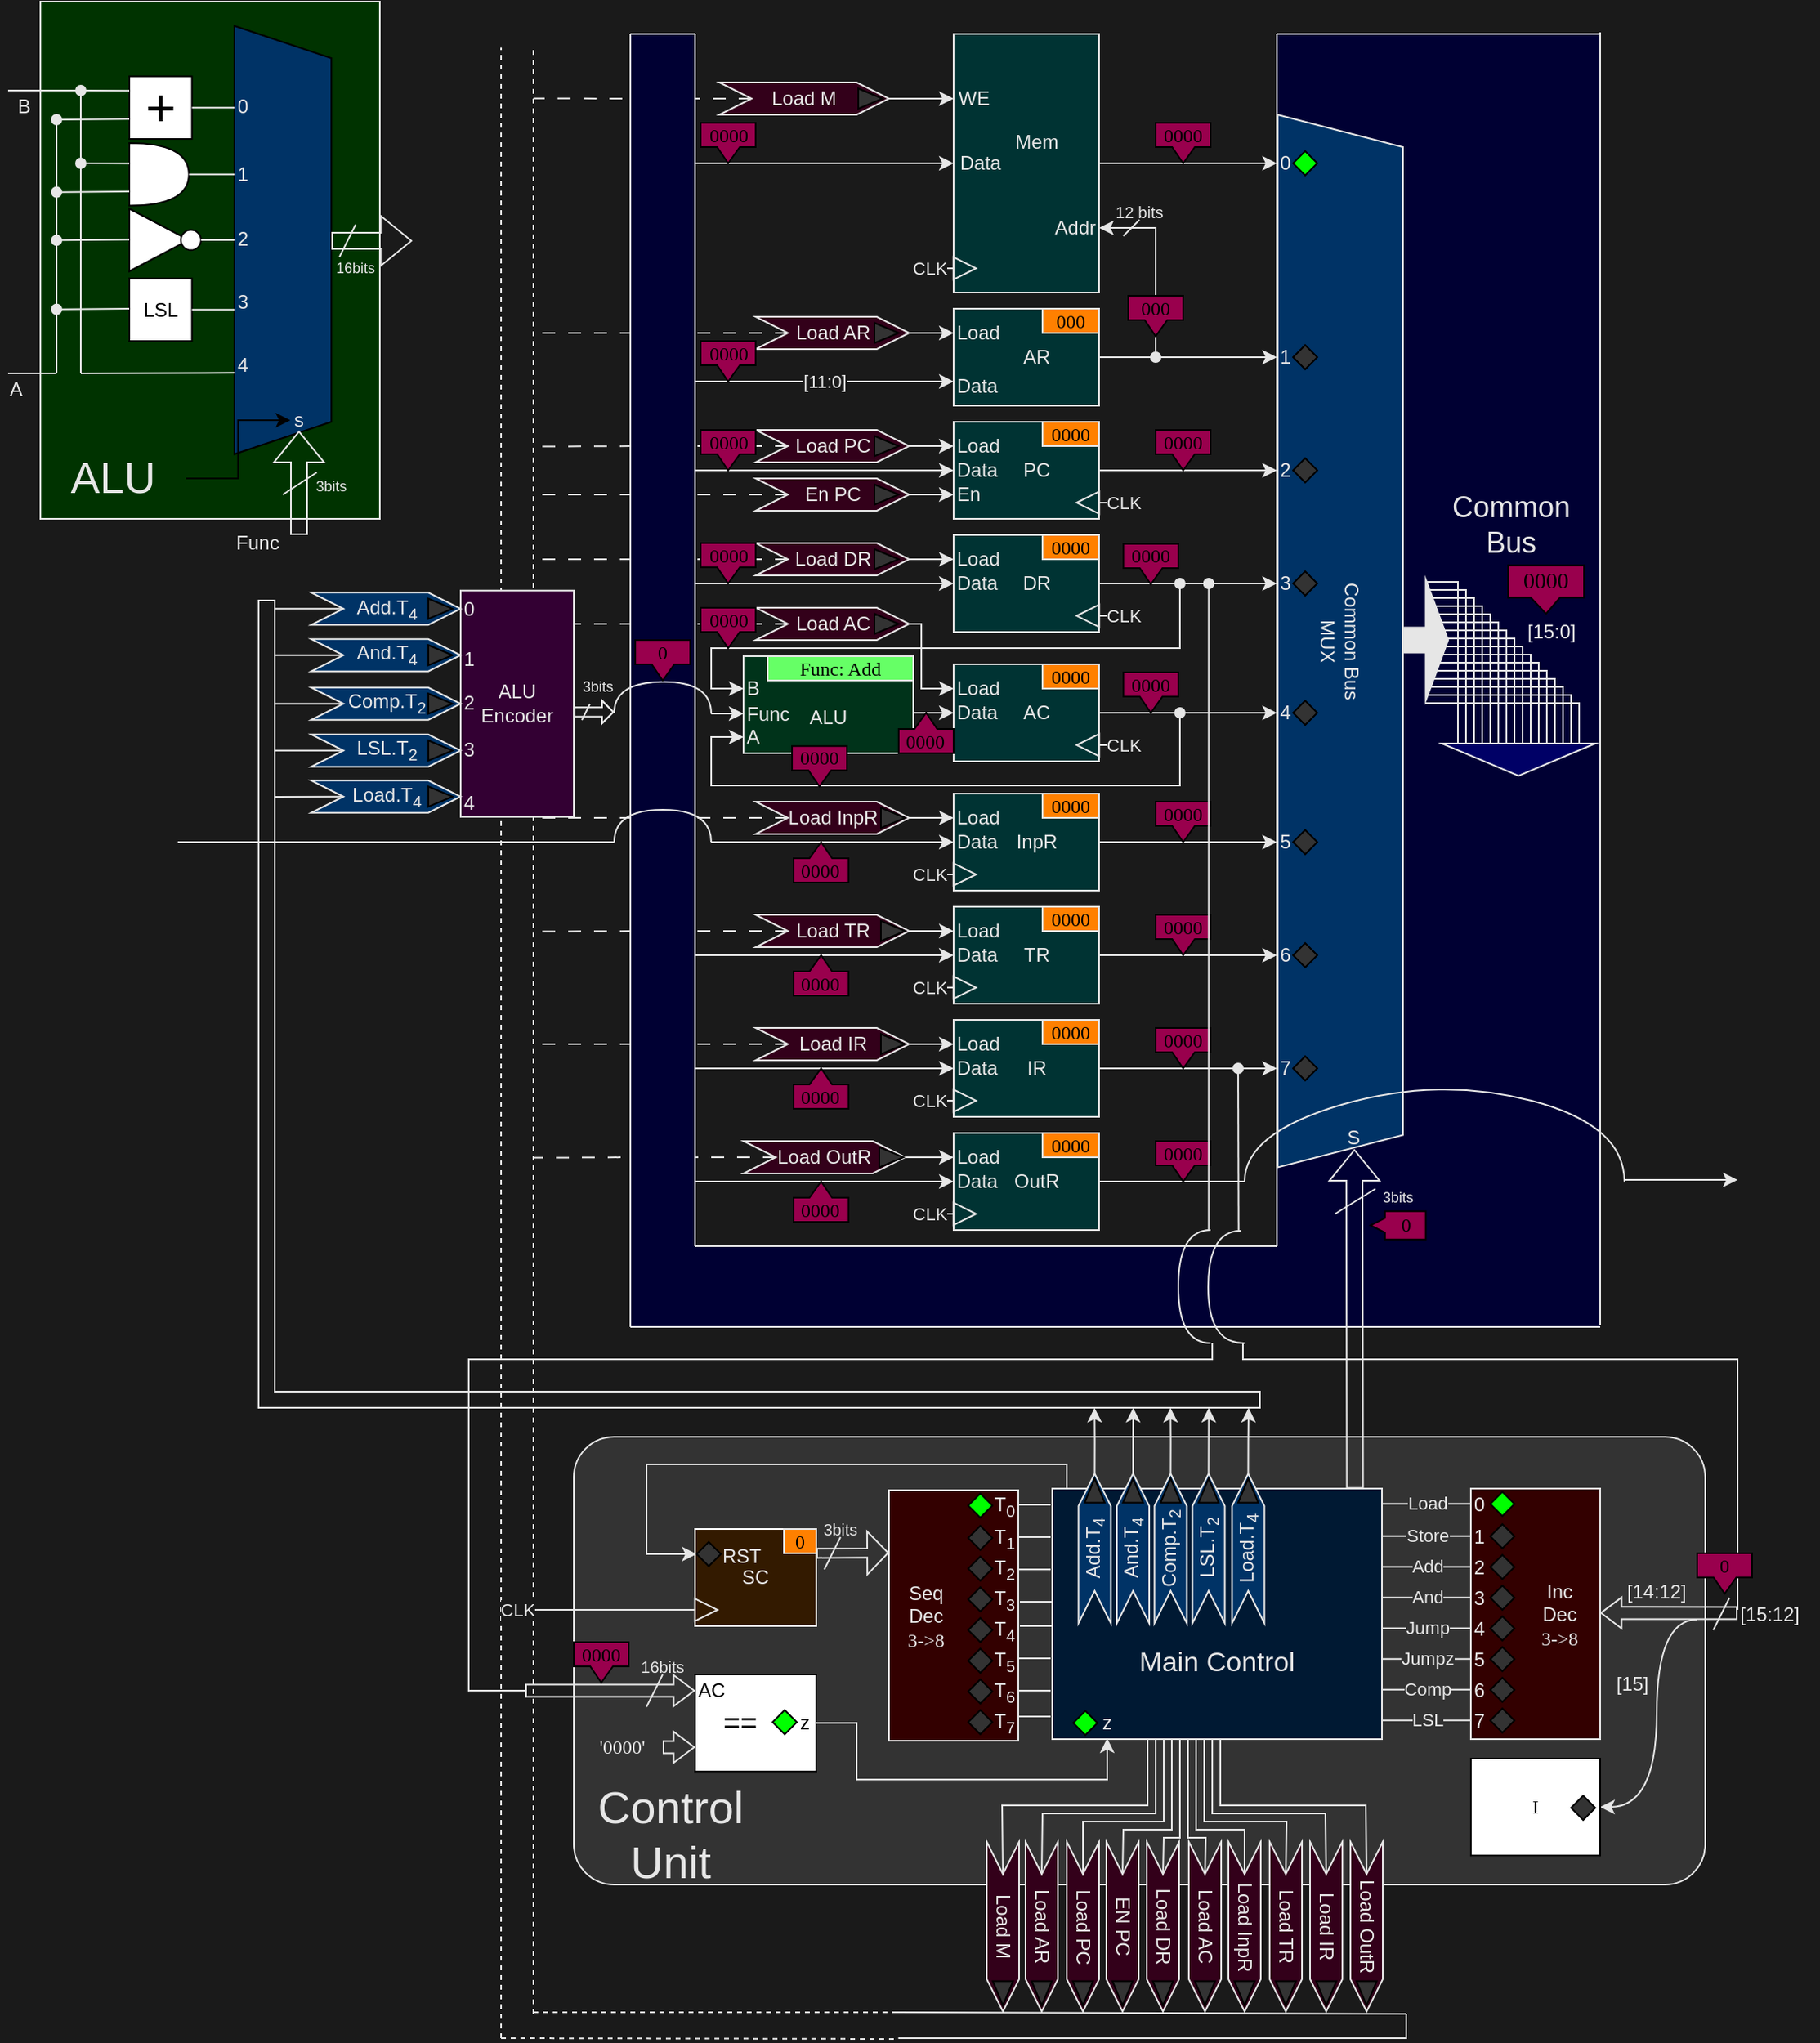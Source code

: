 <mxfile version="21.2.3" type="device">
  <diagram name="Page-1" id="iLLyLQNC6ohgqp2_bx7Z">
    <mxGraphModel dx="1941" dy="615" grid="1" gridSize="5" guides="1" tooltips="1" connect="1" arrows="1" fold="1" page="1" pageScale="1" pageWidth="827" pageHeight="1169" background="#1A1A1A" math="0" shadow="0">
      <root>
        <mxCell id="0" />
        <mxCell id="1" parent="0" />
        <mxCell id="OhocnARGBNXMkphMfaer-10" style="edgeStyle=orthogonalEdgeStyle;rounded=0;orthogonalLoop=1;jettySize=auto;html=1;exitX=0;exitY=0.5;exitDx=0;exitDy=0;strokeColor=#E6E6E6;dashed=1;dashPattern=8 8;endArrow=none;endFill=0;" parent="1" source="sig-loadm" edge="1">
          <mxGeometry relative="1" as="geometry">
            <mxPoint x="60" y="79.857" as="targetPoint" />
          </mxGeometry>
        </mxCell>
        <mxCell id="OhocnARGBNXMkphMfaer-9" style="edgeStyle=orthogonalEdgeStyle;rounded=0;orthogonalLoop=1;jettySize=auto;html=1;exitX=0;exitY=0.5;exitDx=0;exitDy=0;strokeColor=#E6E6E6;dashed=1;dashPattern=8 8;endArrow=none;endFill=0;" parent="1" source="sig-loadar" edge="1">
          <mxGeometry relative="1" as="geometry">
            <mxPoint x="60" y="225" as="targetPoint" />
          </mxGeometry>
        </mxCell>
        <mxCell id="OhocnARGBNXMkphMfaer-8" style="edgeStyle=orthogonalEdgeStyle;rounded=0;orthogonalLoop=1;jettySize=auto;html=1;exitX=0;exitY=0.5;exitDx=0;exitDy=0;strokeColor=#E6E6E6;dashed=1;dashPattern=8 8;endArrow=none;endFill=0;" parent="1" source="sig-loadpc" edge="1">
          <mxGeometry relative="1" as="geometry">
            <mxPoint x="60" y="295.286" as="targetPoint" />
          </mxGeometry>
        </mxCell>
        <mxCell id="OhocnARGBNXMkphMfaer-7" style="edgeStyle=orthogonalEdgeStyle;rounded=0;orthogonalLoop=1;jettySize=auto;html=1;exitX=0;exitY=0.5;exitDx=0;exitDy=0;strokeColor=#E6E6E6;dashed=1;dashPattern=8 8;endArrow=none;endFill=0;" parent="1" source="sig-enpc" edge="1">
          <mxGeometry relative="1" as="geometry">
            <mxPoint x="60" y="325" as="targetPoint" />
          </mxGeometry>
        </mxCell>
        <mxCell id="OhocnARGBNXMkphMfaer-6" style="edgeStyle=orthogonalEdgeStyle;rounded=0;orthogonalLoop=1;jettySize=auto;html=1;exitX=0;exitY=0.5;exitDx=0;exitDy=0;strokeColor=#E6E6E6;dashed=1;dashPattern=8 8;endArrow=none;endFill=0;" parent="1" source="sig-loaddr" edge="1">
          <mxGeometry relative="1" as="geometry">
            <mxPoint x="60" y="365" as="targetPoint" />
          </mxGeometry>
        </mxCell>
        <mxCell id="OhocnARGBNXMkphMfaer-5" style="edgeStyle=orthogonalEdgeStyle;rounded=0;orthogonalLoop=1;jettySize=auto;html=1;exitX=0;exitY=0.5;exitDx=0;exitDy=0;entryX=0.643;entryY=0.107;entryDx=0;entryDy=0;entryPerimeter=0;strokeColor=#E6E6E6;dashed=1;dashPattern=8 8;" parent="1" source="1nYw9ThHLsexZ4AbJdqg-54" target="1nYw9ThHLsexZ4AbJdqg-90" edge="1">
          <mxGeometry relative="1" as="geometry">
            <Array as="points">
              <mxPoint x="60" y="405" />
            </Array>
          </mxGeometry>
        </mxCell>
        <mxCell id="OhocnARGBNXMkphMfaer-4" style="edgeStyle=orthogonalEdgeStyle;rounded=0;orthogonalLoop=1;jettySize=auto;html=1;exitX=0;exitY=0.5;exitDx=0;exitDy=0;entryX=0.643;entryY=0.964;entryDx=0;entryDy=0;entryPerimeter=0;strokeColor=#E6E6E6;dashed=1;dashPattern=8 8;endArrow=none;endFill=0;" parent="1" source="sig-loadinpr" target="1nYw9ThHLsexZ4AbJdqg-90" edge="1">
          <mxGeometry relative="1" as="geometry">
            <Array as="points">
              <mxPoint x="60" y="525" />
            </Array>
          </mxGeometry>
        </mxCell>
        <mxCell id="OhocnARGBNXMkphMfaer-3" style="edgeStyle=orthogonalEdgeStyle;rounded=0;orthogonalLoop=1;jettySize=auto;html=1;exitX=0;exitY=0.5;exitDx=0;exitDy=0;strokeColor=#E6E6E6;dashed=1;dashPattern=8 8;endArrow=none;endFill=0;" parent="1" source="sig-loadtr" edge="1">
          <mxGeometry relative="1" as="geometry">
            <mxPoint x="60" y="595.286" as="targetPoint" />
          </mxGeometry>
        </mxCell>
        <mxCell id="OhocnARGBNXMkphMfaer-2" style="edgeStyle=orthogonalEdgeStyle;rounded=0;orthogonalLoop=1;jettySize=auto;html=1;exitX=0;exitY=0.5;exitDx=0;exitDy=0;strokeColor=#E6E6E6;dashed=1;dashPattern=8 8;endArrow=none;endFill=0;" parent="1" source="sig-loadir" edge="1">
          <mxGeometry relative="1" as="geometry">
            <mxPoint x="60" y="665" as="targetPoint" />
          </mxGeometry>
        </mxCell>
        <mxCell id="OhocnARGBNXMkphMfaer-1" style="edgeStyle=orthogonalEdgeStyle;rounded=0;orthogonalLoop=1;jettySize=auto;html=1;exitX=0;exitY=0.5;exitDx=0;exitDy=0;endArrow=none;endFill=0;strokeColor=#E6E6E6;dashed=1;dashPattern=8 8;" parent="1" source="sig-loadoutr" edge="1">
          <mxGeometry relative="1" as="geometry">
            <mxPoint x="60" y="735.286" as="targetPoint" />
          </mxGeometry>
        </mxCell>
        <mxCell id="1nYw9ThHLsexZ4AbJdqg-443" value="" style="endArrow=none;dashed=1;html=1;rounded=0;strokeColor=#E6E6E6;" parent="1" edge="1">
          <mxGeometry width="50" height="50" relative="1" as="geometry">
            <mxPoint x="60" y="1265" as="sourcePoint" />
            <mxPoint x="60" y="48.529" as="targetPoint" />
          </mxGeometry>
        </mxCell>
        <mxCell id="1nYw9ThHLsexZ4AbJdqg-444" value="" style="endArrow=none;dashed=1;html=1;rounded=0;strokeColor=#E6E6E6;" parent="1" edge="1">
          <mxGeometry width="50" height="50" relative="1" as="geometry">
            <mxPoint x="40" y="1280" as="sourcePoint" />
            <mxPoint x="40" y="48.529" as="targetPoint" />
          </mxGeometry>
        </mxCell>
        <mxCell id="OhocnARGBNXMkphMfaer-13" value="" style="rounded=1;whiteSpace=wrap;html=1;fillColor=#333333;strokeColor=#E6E6E6;arcSize=9;" parent="1" vertex="1">
          <mxGeometry x="85" y="908" width="700" height="277" as="geometry" />
        </mxCell>
        <mxCell id="1nYw9ThHLsexZ4AbJdqg-111" value="" style="rounded=0;whiteSpace=wrap;html=1;strokeColor=none;fillColor=#000033;" parent="1" vertex="1">
          <mxGeometry x="520" y="40" width="200" height="800" as="geometry" />
        </mxCell>
        <mxCell id="1nYw9ThHLsexZ4AbJdqg-112" value="&lt;div&gt;Common Bus&lt;/div&gt;&lt;div&gt;MUX&lt;br&gt;&lt;/div&gt;" style="shape=trapezoid;perimeter=trapezoidPerimeter;whiteSpace=wrap;html=1;fixedSize=1;rotation=90;fillColor=#003366;strokeColor=#E6E6E6;fontColor=#E6E6E6;" parent="1" vertex="1">
          <mxGeometry x="233.63" y="376.88" width="651.25" height="77.5" as="geometry" />
        </mxCell>
        <mxCell id="1nYw9ThHLsexZ4AbJdqg-110" value="" style="rounded=0;whiteSpace=wrap;html=1;strokeColor=none;fillColor=#000033;" parent="1" vertex="1">
          <mxGeometry x="160" y="790" width="365" height="50" as="geometry" />
        </mxCell>
        <mxCell id="1nYw9ThHLsexZ4AbJdqg-109" value="" style="rounded=0;whiteSpace=wrap;html=1;strokeColor=none;fillColor=#000033;fillStyle=auto;" parent="1" vertex="1">
          <mxGeometry x="120" y="40" width="40" height="800" as="geometry" />
        </mxCell>
        <mxCell id="1nYw9ThHLsexZ4AbJdqg-2" style="edgeStyle=orthogonalEdgeStyle;rounded=0;orthogonalLoop=1;jettySize=auto;html=1;exitX=1;exitY=0.5;exitDx=0;exitDy=0;strokeColor=#E6E6E6;" parent="1" source="66MNDwoTvvdAMliS8eCf-1" edge="1">
          <mxGeometry relative="1" as="geometry">
            <mxPoint x="520" y="120" as="targetPoint" />
          </mxGeometry>
        </mxCell>
        <mxCell id="1nYw9ThHLsexZ4AbJdqg-25" style="edgeStyle=orthogonalEdgeStyle;rounded=0;orthogonalLoop=1;jettySize=auto;html=1;exitX=0;exitY=0.5;exitDx=0;exitDy=0;startArrow=classic;startFill=1;endArrow=none;endFill=0;strokeColor=#E6E6E6;" parent="1" source="66MNDwoTvvdAMliS8eCf-1" edge="1">
          <mxGeometry relative="1" as="geometry">
            <mxPoint x="160" y="120" as="targetPoint" />
          </mxGeometry>
        </mxCell>
        <mxCell id="66MNDwoTvvdAMliS8eCf-1" value="Mem" style="rounded=0;whiteSpace=wrap;html=1;labelBackgroundColor=none;strokeColor=#E6E6E6;fillColor=#003333;fontColor=#E6E6E6;spacingLeft=13;spacingBottom=26;" parent="1" vertex="1">
          <mxGeometry x="320" y="40" width="90" height="160" as="geometry" />
        </mxCell>
        <mxCell id="1nYw9ThHLsexZ4AbJdqg-3" style="edgeStyle=orthogonalEdgeStyle;rounded=0;orthogonalLoop=1;jettySize=auto;html=1;exitX=1;exitY=0.5;exitDx=0;exitDy=0;strokeColor=#E6E6E6;" parent="1" source="66MNDwoTvvdAMliS8eCf-2" edge="1">
          <mxGeometry relative="1" as="geometry">
            <mxPoint x="520" y="240" as="targetPoint" />
          </mxGeometry>
        </mxCell>
        <mxCell id="1nYw9ThHLsexZ4AbJdqg-26" value="[11:0]" style="edgeStyle=orthogonalEdgeStyle;rounded=0;orthogonalLoop=1;jettySize=auto;html=1;exitX=0;exitY=0.75;exitDx=0;exitDy=0;startArrow=classic;startFill=1;endArrow=none;endFill=0;strokeColor=#E6E6E6;labelBackgroundColor=#1A1A1A;fontColor=#E6E6E6;" parent="1" source="66MNDwoTvvdAMliS8eCf-2" edge="1">
          <mxGeometry relative="1" as="geometry">
            <mxPoint x="160" y="255" as="targetPoint" />
            <Array as="points">
              <mxPoint x="160" y="255" />
            </Array>
          </mxGeometry>
        </mxCell>
        <mxCell id="1nYw9ThHLsexZ4AbJdqg-36" style="edgeStyle=orthogonalEdgeStyle;rounded=0;orthogonalLoop=1;jettySize=auto;html=1;entryX=1;entryY=0.75;entryDx=0;entryDy=0;strokeColor=#E6E6E6;startArrow=oval;startFill=1;" parent="1" target="66MNDwoTvvdAMliS8eCf-1" edge="1">
          <mxGeometry relative="1" as="geometry">
            <mxPoint x="445" y="240" as="sourcePoint" />
            <Array as="points">
              <mxPoint x="445" y="160" />
            </Array>
          </mxGeometry>
        </mxCell>
        <mxCell id="66MNDwoTvvdAMliS8eCf-2" value="AR" style="rounded=0;whiteSpace=wrap;html=1;labelBackgroundColor=none;strokeColor=#E6E6E6;fillColor=#003333;fontColor=#E6E6E6;spacingLeft=13;" parent="1" vertex="1">
          <mxGeometry x="320" y="210" width="90" height="60" as="geometry" />
        </mxCell>
        <mxCell id="1nYw9ThHLsexZ4AbJdqg-4" style="edgeStyle=orthogonalEdgeStyle;rounded=0;orthogonalLoop=1;jettySize=auto;html=1;exitX=1;exitY=0.5;exitDx=0;exitDy=0;strokeColor=#E6E6E6;" parent="1" source="66MNDwoTvvdAMliS8eCf-6" edge="1">
          <mxGeometry relative="1" as="geometry">
            <mxPoint x="520" y="310" as="targetPoint" />
          </mxGeometry>
        </mxCell>
        <mxCell id="1nYw9ThHLsexZ4AbJdqg-27" style="edgeStyle=orthogonalEdgeStyle;rounded=0;orthogonalLoop=1;jettySize=auto;html=1;exitX=0;exitY=0.5;exitDx=0;exitDy=0;startArrow=classic;startFill=1;endArrow=none;endFill=0;strokeColor=#E6E6E6;" parent="1" source="66MNDwoTvvdAMliS8eCf-6" edge="1">
          <mxGeometry relative="1" as="geometry">
            <mxPoint x="160" y="310" as="targetPoint" />
          </mxGeometry>
        </mxCell>
        <mxCell id="66MNDwoTvvdAMliS8eCf-6" value="PC" style="rounded=0;whiteSpace=wrap;html=1;labelBackgroundColor=none;strokeColor=#E6E6E6;fillColor=#003333;fontColor=#E6E6E6;spacingLeft=13;" parent="1" vertex="1">
          <mxGeometry x="320" y="280" width="90" height="60" as="geometry" />
        </mxCell>
        <mxCell id="1nYw9ThHLsexZ4AbJdqg-5" style="edgeStyle=orthogonalEdgeStyle;rounded=0;orthogonalLoop=1;jettySize=auto;html=1;exitX=1;exitY=0.5;exitDx=0;exitDy=0;strokeColor=#E6E6E6;" parent="1" source="66MNDwoTvvdAMliS8eCf-7" edge="1">
          <mxGeometry relative="1" as="geometry">
            <mxPoint x="520" y="380" as="targetPoint" />
          </mxGeometry>
        </mxCell>
        <mxCell id="1nYw9ThHLsexZ4AbJdqg-28" style="edgeStyle=orthogonalEdgeStyle;rounded=0;orthogonalLoop=1;jettySize=auto;html=1;exitX=0;exitY=0.5;exitDx=0;exitDy=0;startArrow=classic;startFill=1;endArrow=none;endFill=0;strokeColor=#E6E6E6;" parent="1" source="66MNDwoTvvdAMliS8eCf-7" edge="1">
          <mxGeometry relative="1" as="geometry">
            <mxPoint x="160" y="380" as="targetPoint" />
          </mxGeometry>
        </mxCell>
        <mxCell id="66MNDwoTvvdAMliS8eCf-7" value="DR" style="rounded=0;whiteSpace=wrap;html=1;labelBackgroundColor=none;strokeColor=#E6E6E6;fillColor=#003333;fontColor=#E6E6E6;spacingLeft=13;" parent="1" vertex="1">
          <mxGeometry x="320" y="350" width="90" height="60" as="geometry" />
        </mxCell>
        <mxCell id="1nYw9ThHLsexZ4AbJdqg-8" style="edgeStyle=orthogonalEdgeStyle;rounded=0;orthogonalLoop=1;jettySize=auto;html=1;exitX=1;exitY=0.5;exitDx=0;exitDy=0;strokeColor=#E6E6E6;" parent="1" source="66MNDwoTvvdAMliS8eCf-8" edge="1">
          <mxGeometry relative="1" as="geometry">
            <mxPoint x="520" y="460" as="targetPoint" />
          </mxGeometry>
        </mxCell>
        <mxCell id="66MNDwoTvvdAMliS8eCf-8" value="AC" style="rounded=0;whiteSpace=wrap;html=1;labelBackgroundColor=none;strokeColor=#E6E6E6;fillColor=#003333;fontColor=#E6E6E6;spacingLeft=13;" parent="1" vertex="1">
          <mxGeometry x="320" y="430" width="90" height="60" as="geometry" />
        </mxCell>
        <mxCell id="1nYw9ThHLsexZ4AbJdqg-11" style="edgeStyle=orthogonalEdgeStyle;rounded=0;orthogonalLoop=1;jettySize=auto;html=1;exitX=1;exitY=0.5;exitDx=0;exitDy=0;strokeColor=#E6E6E6;" parent="1" source="66MNDwoTvvdAMliS8eCf-9" edge="1">
          <mxGeometry relative="1" as="geometry">
            <mxPoint x="520" y="540" as="targetPoint" />
          </mxGeometry>
        </mxCell>
        <mxCell id="1nYw9ThHLsexZ4AbJdqg-29" style="edgeStyle=orthogonalEdgeStyle;rounded=0;orthogonalLoop=1;jettySize=auto;html=1;exitX=0;exitY=0.5;exitDx=0;exitDy=0;endArrow=none;endFill=0;startArrow=classic;startFill=1;strokeColor=#E6E6E6;" parent="1" source="66MNDwoTvvdAMliS8eCf-9" edge="1">
          <mxGeometry relative="1" as="geometry">
            <mxPoint x="170" y="540" as="targetPoint" />
          </mxGeometry>
        </mxCell>
        <mxCell id="66MNDwoTvvdAMliS8eCf-9" value="InpR" style="rounded=0;whiteSpace=wrap;html=1;labelBackgroundColor=none;strokeColor=#E6E6E6;fillColor=#003333;fontColor=#E6E6E6;spacingLeft=13;" parent="1" vertex="1">
          <mxGeometry x="320" y="510" width="90" height="60" as="geometry" />
        </mxCell>
        <mxCell id="1nYw9ThHLsexZ4AbJdqg-12" style="edgeStyle=orthogonalEdgeStyle;rounded=0;orthogonalLoop=1;jettySize=auto;html=1;exitX=1;exitY=0.5;exitDx=0;exitDy=0;strokeColor=#E6E6E6;" parent="1" source="66MNDwoTvvdAMliS8eCf-10" edge="1">
          <mxGeometry relative="1" as="geometry">
            <mxPoint x="520" y="610" as="targetPoint" />
          </mxGeometry>
        </mxCell>
        <mxCell id="1nYw9ThHLsexZ4AbJdqg-33" style="edgeStyle=orthogonalEdgeStyle;rounded=0;orthogonalLoop=1;jettySize=auto;html=1;exitX=0;exitY=0.5;exitDx=0;exitDy=0;startArrow=classic;startFill=1;endArrow=none;endFill=0;strokeColor=#E6E6E6;" parent="1" source="66MNDwoTvvdAMliS8eCf-10" edge="1">
          <mxGeometry relative="1" as="geometry">
            <mxPoint x="160" y="610" as="targetPoint" />
          </mxGeometry>
        </mxCell>
        <mxCell id="66MNDwoTvvdAMliS8eCf-10" value="TR" style="rounded=0;whiteSpace=wrap;html=1;labelBackgroundColor=none;strokeColor=#E6E6E6;fillColor=#003333;fontColor=#E6E6E6;spacingLeft=13;" parent="1" vertex="1">
          <mxGeometry x="320" y="580" width="90" height="60" as="geometry" />
        </mxCell>
        <mxCell id="1nYw9ThHLsexZ4AbJdqg-13" style="edgeStyle=orthogonalEdgeStyle;rounded=0;orthogonalLoop=1;jettySize=auto;html=1;exitX=1;exitY=0.5;exitDx=0;exitDy=0;strokeColor=#E6E6E6;" parent="1" source="66MNDwoTvvdAMliS8eCf-11" edge="1">
          <mxGeometry relative="1" as="geometry">
            <mxPoint x="520" y="680" as="targetPoint" />
          </mxGeometry>
        </mxCell>
        <mxCell id="1nYw9ThHLsexZ4AbJdqg-34" style="edgeStyle=orthogonalEdgeStyle;rounded=0;orthogonalLoop=1;jettySize=auto;html=1;exitX=0;exitY=0.5;exitDx=0;exitDy=0;startArrow=classic;startFill=1;endArrow=none;endFill=0;strokeColor=#E6E6E6;" parent="1" source="66MNDwoTvvdAMliS8eCf-11" edge="1">
          <mxGeometry relative="1" as="geometry">
            <mxPoint x="160" y="680" as="targetPoint" />
          </mxGeometry>
        </mxCell>
        <mxCell id="66MNDwoTvvdAMliS8eCf-11" value="IR" style="rounded=0;whiteSpace=wrap;html=1;labelBackgroundColor=none;strokeColor=#E6E6E6;fillColor=#003333;fontColor=#E6E6E6;spacingLeft=13;" parent="1" vertex="1">
          <mxGeometry x="320" y="650" width="90" height="60" as="geometry" />
        </mxCell>
        <mxCell id="1nYw9ThHLsexZ4AbJdqg-16" style="edgeStyle=orthogonalEdgeStyle;rounded=0;orthogonalLoop=1;jettySize=auto;html=1;exitX=1;exitY=0.5;exitDx=0;exitDy=0;endArrow=none;endFill=0;strokeColor=#E6E6E6;" parent="1" source="66MNDwoTvvdAMliS8eCf-12" edge="1">
          <mxGeometry relative="1" as="geometry">
            <mxPoint x="500" y="750" as="targetPoint" />
          </mxGeometry>
        </mxCell>
        <mxCell id="1nYw9ThHLsexZ4AbJdqg-35" style="edgeStyle=orthogonalEdgeStyle;rounded=0;orthogonalLoop=1;jettySize=auto;html=1;exitX=0;exitY=0.5;exitDx=0;exitDy=0;startArrow=classic;startFill=1;endArrow=none;endFill=0;strokeColor=#E6E6E6;" parent="1" source="66MNDwoTvvdAMliS8eCf-12" edge="1">
          <mxGeometry relative="1" as="geometry">
            <mxPoint x="160" y="750" as="targetPoint" />
          </mxGeometry>
        </mxCell>
        <mxCell id="66MNDwoTvvdAMliS8eCf-12" value="OutR" style="rounded=0;whiteSpace=wrap;html=1;labelBackgroundColor=none;strokeColor=#E6E6E6;fillColor=#003333;fontColor=#E6E6E6;spacingLeft=13;" parent="1" vertex="1">
          <mxGeometry x="320" y="720" width="90" height="60" as="geometry" />
        </mxCell>
        <mxCell id="1nYw9ThHLsexZ4AbJdqg-1" value="" style="endArrow=none;html=1;rounded=0;strokeColor=#E6E6E6;" parent="1" edge="1">
          <mxGeometry width="50" height="50" relative="1" as="geometry">
            <mxPoint x="520" y="790" as="sourcePoint" />
            <mxPoint x="520" y="40" as="targetPoint" />
          </mxGeometry>
        </mxCell>
        <mxCell id="1nYw9ThHLsexZ4AbJdqg-7" value="" style="edgeStyle=orthogonalEdgeStyle;rounded=0;orthogonalLoop=1;jettySize=auto;html=1;exitX=0.992;exitY=0.583;exitDx=0;exitDy=0;exitPerimeter=0;strokeColor=#E6E6E6;" parent="1" source="1nYw9ThHLsexZ4AbJdqg-6" target="66MNDwoTvvdAMliS8eCf-8" edge="1">
          <mxGeometry relative="1" as="geometry" />
        </mxCell>
        <mxCell id="1nYw9ThHLsexZ4AbJdqg-9" style="edgeStyle=orthogonalEdgeStyle;rounded=0;orthogonalLoop=1;jettySize=auto;html=1;exitX=0;exitY=0.5;exitDx=0;exitDy=0;startArrow=classic;startFill=1;endArrow=oval;endFill=1;strokeColor=#E6E6E6;" parent="1" source="1nYw9ThHLsexZ4AbJdqg-95" edge="1">
          <mxGeometry relative="1" as="geometry">
            <mxPoint x="460" y="380" as="targetPoint" />
            <Array as="points">
              <mxPoint x="170" y="445" />
              <mxPoint x="170" y="420" />
              <mxPoint x="460" y="420" />
            </Array>
          </mxGeometry>
        </mxCell>
        <mxCell id="1nYw9ThHLsexZ4AbJdqg-10" style="edgeStyle=orthogonalEdgeStyle;rounded=0;orthogonalLoop=1;jettySize=auto;html=1;exitX=0;exitY=0.5;exitDx=0;exitDy=0;endArrow=oval;endFill=1;startArrow=classic;startFill=1;strokeColor=#E6E6E6;" parent="1" source="1nYw9ThHLsexZ4AbJdqg-94" edge="1">
          <mxGeometry relative="1" as="geometry">
            <mxPoint x="460" y="460" as="targetPoint" />
            <Array as="points">
              <mxPoint x="170" y="475" />
              <mxPoint x="170" y="505" />
              <mxPoint x="460" y="505" />
            </Array>
          </mxGeometry>
        </mxCell>
        <mxCell id="1nYw9ThHLsexZ4AbJdqg-97" style="edgeStyle=orthogonalEdgeStyle;rounded=0;orthogonalLoop=1;jettySize=auto;html=1;exitX=0;exitY=0.5;exitDx=0;exitDy=0;endArrow=none;endFill=0;startArrow=classic;startFill=1;strokeColor=#E6E6E6;" parent="1" source="1nYw9ThHLsexZ4AbJdqg-96" edge="1">
          <mxGeometry relative="1" as="geometry">
            <mxPoint x="170" y="460" as="targetPoint" />
          </mxGeometry>
        </mxCell>
        <mxCell id="1nYw9ThHLsexZ4AbJdqg-6" value="ALU" style="rounded=0;whiteSpace=wrap;html=1;labelBackgroundColor=none;strokeColor=#E6E6E6;fillColor=#00331A;fontColor=#E6E6E6;spacingTop=15;spacingRight=0;" parent="1" vertex="1">
          <mxGeometry x="190" y="425" width="105" height="60" as="geometry" />
        </mxCell>
        <mxCell id="1nYw9ThHLsexZ4AbJdqg-15" value="" style="curved=1;endArrow=none;html=1;rounded=0;endFill=0;strokeColor=#E6E6E6;" parent="1" edge="1">
          <mxGeometry width="50" height="50" relative="1" as="geometry">
            <mxPoint x="500" y="750" as="sourcePoint" />
            <mxPoint x="735" y="750" as="targetPoint" />
            <Array as="points">
              <mxPoint x="500" y="720" />
              <mxPoint x="620" y="685" />
              <mxPoint x="735" y="715" />
            </Array>
          </mxGeometry>
        </mxCell>
        <mxCell id="1nYw9ThHLsexZ4AbJdqg-17" value="" style="endArrow=classic;html=1;rounded=0;strokeColor=#E6E6E6;" parent="1" edge="1">
          <mxGeometry width="50" height="50" relative="1" as="geometry">
            <mxPoint x="735" y="749" as="sourcePoint" />
            <mxPoint x="805" y="749" as="targetPoint" />
          </mxGeometry>
        </mxCell>
        <mxCell id="1nYw9ThHLsexZ4AbJdqg-18" value="" style="endArrow=none;html=1;rounded=0;strokeColor=#E6E6E6;" parent="1" edge="1">
          <mxGeometry width="50" height="50" relative="1" as="geometry">
            <mxPoint x="720" y="839" as="sourcePoint" />
            <mxPoint x="720" y="39" as="targetPoint" />
          </mxGeometry>
        </mxCell>
        <mxCell id="1nYw9ThHLsexZ4AbJdqg-19" value="" style="endArrow=none;html=1;rounded=0;strokeColor=#E6E6E6;" parent="1" edge="1">
          <mxGeometry width="50" height="50" relative="1" as="geometry">
            <mxPoint x="720" y="40" as="sourcePoint" />
            <mxPoint x="520" y="40" as="targetPoint" />
          </mxGeometry>
        </mxCell>
        <mxCell id="1nYw9ThHLsexZ4AbJdqg-20" value="" style="endArrow=none;html=1;rounded=0;strokeColor=#E6E6E6;" parent="1" edge="1">
          <mxGeometry width="50" height="50" relative="1" as="geometry">
            <mxPoint x="720" y="840" as="sourcePoint" />
            <mxPoint x="120" y="840" as="targetPoint" />
          </mxGeometry>
        </mxCell>
        <mxCell id="1nYw9ThHLsexZ4AbJdqg-21" value="" style="endArrow=none;html=1;rounded=0;strokeColor=#E6E6E6;" parent="1" edge="1">
          <mxGeometry width="50" height="50" relative="1" as="geometry">
            <mxPoint x="160" y="790" as="sourcePoint" />
            <mxPoint x="160" y="40" as="targetPoint" />
          </mxGeometry>
        </mxCell>
        <mxCell id="1nYw9ThHLsexZ4AbJdqg-22" value="" style="endArrow=none;html=1;rounded=0;strokeColor=#E6E6E6;" parent="1" edge="1">
          <mxGeometry width="50" height="50" relative="1" as="geometry">
            <mxPoint x="120" y="840" as="sourcePoint" />
            <mxPoint x="120" y="40" as="targetPoint" />
          </mxGeometry>
        </mxCell>
        <mxCell id="1nYw9ThHLsexZ4AbJdqg-23" value="" style="endArrow=none;html=1;rounded=0;strokeColor=#E6E6E6;" parent="1" edge="1">
          <mxGeometry width="50" height="50" relative="1" as="geometry">
            <mxPoint x="520" y="790" as="sourcePoint" />
            <mxPoint x="160" y="790" as="targetPoint" />
          </mxGeometry>
        </mxCell>
        <mxCell id="1nYw9ThHLsexZ4AbJdqg-24" value="" style="endArrow=none;html=1;rounded=0;strokeColor=#E6E6E6;" parent="1" edge="1">
          <mxGeometry width="50" height="50" relative="1" as="geometry">
            <mxPoint x="160" y="40" as="sourcePoint" />
            <mxPoint x="120" y="40" as="targetPoint" />
          </mxGeometry>
        </mxCell>
        <mxCell id="1nYw9ThHLsexZ4AbJdqg-30" value="" style="curved=1;endArrow=none;html=1;rounded=0;endFill=0;strokeColor=#E6E6E6;" parent="1" edge="1">
          <mxGeometry width="50" height="50" relative="1" as="geometry">
            <mxPoint x="110" y="540" as="sourcePoint" />
            <mxPoint x="170" y="540" as="targetPoint" />
            <Array as="points">
              <mxPoint x="110" y="520" />
              <mxPoint x="170" y="520" />
            </Array>
          </mxGeometry>
        </mxCell>
        <mxCell id="1nYw9ThHLsexZ4AbJdqg-32" value="" style="endArrow=none;html=1;rounded=0;endFill=0;startArrow=none;startFill=0;strokeColor=#E6E6E6;" parent="1" edge="1">
          <mxGeometry width="50" height="50" relative="1" as="geometry">
            <mxPoint x="110" y="540" as="sourcePoint" />
            <mxPoint x="-160" y="540" as="targetPoint" />
          </mxGeometry>
        </mxCell>
        <mxCell id="1nYw9ThHLsexZ4AbJdqg-42" style="edgeStyle=orthogonalEdgeStyle;rounded=0;orthogonalLoop=1;jettySize=auto;html=1;exitX=1;exitY=0.5;exitDx=0;exitDy=0;entryX=0;entryY=0.25;entryDx=0;entryDy=0;strokeColor=#E6E6E6;" parent="1" source="sig-loadm" target="66MNDwoTvvdAMliS8eCf-1" edge="1">
          <mxGeometry relative="1" as="geometry" />
        </mxCell>
        <object label="Load M" name="sigloadm" id="sig-loadm">
          <mxCell style="shape=step;perimeter=stepPerimeter;whiteSpace=wrap;html=1;fixedSize=1;strokeColor=#E6E6E6;fillColor=#33001A;fontColor=#E6E6E6;" parent="1" vertex="1">
            <mxGeometry x="175" y="70" width="105" height="20" as="geometry" />
          </mxCell>
        </object>
        <mxCell id="1nYw9ThHLsexZ4AbJdqg-47" style="edgeStyle=orthogonalEdgeStyle;rounded=0;orthogonalLoop=1;jettySize=auto;html=1;exitX=1;exitY=0.5;exitDx=0;exitDy=0;entryX=0;entryY=0.25;entryDx=0;entryDy=0;strokeColor=#E6E6E6;" parent="1" source="sig-loadar" target="66MNDwoTvvdAMliS8eCf-2" edge="1">
          <mxGeometry relative="1" as="geometry" />
        </mxCell>
        <object label="Load AR" id="sig-loadar">
          <mxCell style="shape=step;perimeter=stepPerimeter;whiteSpace=wrap;html=1;fixedSize=1;strokeColor=#E6E6E6;fillColor=#33001A;fontColor=#E6E6E6;" parent="1" vertex="1">
            <mxGeometry x="197.5" y="215" width="95" height="20" as="geometry" />
          </mxCell>
        </object>
        <mxCell id="1nYw9ThHLsexZ4AbJdqg-49" style="edgeStyle=orthogonalEdgeStyle;rounded=0;orthogonalLoop=1;jettySize=auto;html=1;exitX=1;exitY=0.5;exitDx=0;exitDy=0;entryX=0;entryY=0.25;entryDx=0;entryDy=0;strokeColor=#E6E6E6;" parent="1" source="sig-loadpc" target="66MNDwoTvvdAMliS8eCf-6" edge="1">
          <mxGeometry relative="1" as="geometry">
            <Array as="points">
              <mxPoint x="293" y="295" />
            </Array>
          </mxGeometry>
        </mxCell>
        <object label="Load PC" id="sig-loadpc">
          <mxCell style="shape=step;perimeter=stepPerimeter;whiteSpace=wrap;html=1;fixedSize=1;strokeColor=#E6E6E6;fillColor=#33001A;fontColor=#E6E6E6;" parent="1" vertex="1">
            <mxGeometry x="197.5" y="285" width="95" height="20" as="geometry" />
          </mxCell>
        </object>
        <mxCell id="1nYw9ThHLsexZ4AbJdqg-51" style="edgeStyle=orthogonalEdgeStyle;rounded=0;orthogonalLoop=1;jettySize=auto;html=1;exitX=1;exitY=0.5;exitDx=0;exitDy=0;entryX=0;entryY=0.75;entryDx=0;entryDy=0;strokeColor=#E6E6E6;" parent="1" source="sig-enpc" target="66MNDwoTvvdAMliS8eCf-6" edge="1">
          <mxGeometry relative="1" as="geometry" />
        </mxCell>
        <object label="En PC" id="sig-enpc">
          <mxCell style="shape=step;perimeter=stepPerimeter;whiteSpace=wrap;html=1;fixedSize=1;strokeColor=#E6E6E6;fillColor=#33001A;fontColor=#E6E6E6;" parent="1" vertex="1">
            <mxGeometry x="197.5" y="315" width="95" height="20" as="geometry" />
          </mxCell>
        </object>
        <mxCell id="1nYw9ThHLsexZ4AbJdqg-53" style="edgeStyle=orthogonalEdgeStyle;rounded=0;orthogonalLoop=1;jettySize=auto;html=1;exitX=1;exitY=0.5;exitDx=0;exitDy=0;entryX=0;entryY=0.25;entryDx=0;entryDy=0;strokeColor=#E6E6E6;" parent="1" source="sig-loaddr" target="66MNDwoTvvdAMliS8eCf-7" edge="1">
          <mxGeometry relative="1" as="geometry" />
        </mxCell>
        <object label="Load DR" id="sig-loaddr">
          <mxCell style="shape=step;perimeter=stepPerimeter;whiteSpace=wrap;html=1;fixedSize=1;strokeColor=#E6E6E6;fillColor=#33001A;fontColor=#E6E6E6;" parent="1" vertex="1">
            <mxGeometry x="197.5" y="355" width="95" height="20" as="geometry" />
          </mxCell>
        </object>
        <mxCell id="1nYw9ThHLsexZ4AbJdqg-55" style="edgeStyle=orthogonalEdgeStyle;rounded=0;orthogonalLoop=1;jettySize=auto;html=1;exitX=1;exitY=0.5;exitDx=0;exitDy=0;entryX=0;entryY=0.25;entryDx=0;entryDy=0;strokeColor=#E6E6E6;" parent="1" source="1nYw9ThHLsexZ4AbJdqg-54" target="66MNDwoTvvdAMliS8eCf-8" edge="1">
          <mxGeometry relative="1" as="geometry">
            <Array as="points">
              <mxPoint x="300" y="405" />
              <mxPoint x="300" y="445" />
            </Array>
          </mxGeometry>
        </mxCell>
        <object label="Load AC" id="1nYw9ThHLsexZ4AbJdqg-54">
          <mxCell style="shape=step;perimeter=stepPerimeter;whiteSpace=wrap;html=1;fixedSize=1;strokeColor=#E6E6E6;fillColor=#33001A;fontColor=#E6E6E6;" parent="1" vertex="1">
            <mxGeometry x="197.5" y="395" width="95" height="20" as="geometry" />
          </mxCell>
        </object>
        <mxCell id="1nYw9ThHLsexZ4AbJdqg-57" style="edgeStyle=orthogonalEdgeStyle;rounded=0;orthogonalLoop=1;jettySize=auto;html=1;exitX=1;exitY=0.5;exitDx=0;exitDy=0;entryX=0;entryY=0.25;entryDx=0;entryDy=0;strokeColor=#E6E6E6;" parent="1" source="sig-loadinpr" target="66MNDwoTvvdAMliS8eCf-9" edge="1">
          <mxGeometry relative="1" as="geometry" />
        </mxCell>
        <object label="Load InpR" id="sig-loadinpr">
          <mxCell style="shape=step;perimeter=stepPerimeter;whiteSpace=wrap;html=1;fixedSize=1;strokeColor=#E6E6E6;fillColor=#33001A;fontColor=#E6E6E6;" parent="1" vertex="1">
            <mxGeometry x="197.5" y="515" width="95" height="20" as="geometry" />
          </mxCell>
        </object>
        <mxCell id="1nYw9ThHLsexZ4AbJdqg-59" style="edgeStyle=orthogonalEdgeStyle;rounded=0;orthogonalLoop=1;jettySize=auto;html=1;exitX=1;exitY=0.5;exitDx=0;exitDy=0;entryX=0;entryY=0.25;entryDx=0;entryDy=0;strokeColor=#E6E6E6;" parent="1" source="sig-loadtr" target="66MNDwoTvvdAMliS8eCf-10" edge="1">
          <mxGeometry relative="1" as="geometry" />
        </mxCell>
        <object label="Load TR" id="sig-loadtr">
          <mxCell style="shape=step;perimeter=stepPerimeter;whiteSpace=wrap;html=1;fixedSize=1;strokeColor=#E6E6E6;fillColor=#33001A;fontColor=#E6E6E6;" parent="1" vertex="1">
            <mxGeometry x="197.5" y="585" width="95" height="20" as="geometry" />
          </mxCell>
        </object>
        <mxCell id="1nYw9ThHLsexZ4AbJdqg-61" style="edgeStyle=orthogonalEdgeStyle;rounded=0;orthogonalLoop=1;jettySize=auto;html=1;exitX=1;exitY=0.5;exitDx=0;exitDy=0;entryX=0;entryY=0.25;entryDx=0;entryDy=0;strokeColor=#E6E6E6;" parent="1" source="sig-loadir" target="66MNDwoTvvdAMliS8eCf-11" edge="1">
          <mxGeometry relative="1" as="geometry" />
        </mxCell>
        <object label="Load IR" id="sig-loadir">
          <mxCell style="shape=step;perimeter=stepPerimeter;whiteSpace=wrap;html=1;fixedSize=1;strokeColor=#E6E6E6;fillColor=#33001A;fontColor=#E6E6E6;" parent="1" vertex="1">
            <mxGeometry x="197.5" y="655" width="95" height="20" as="geometry" />
          </mxCell>
        </object>
        <mxCell id="1nYw9ThHLsexZ4AbJdqg-63" style="edgeStyle=orthogonalEdgeStyle;rounded=0;orthogonalLoop=1;jettySize=auto;html=1;exitX=1;exitY=0.5;exitDx=0;exitDy=0;entryX=0;entryY=0.25;entryDx=0;entryDy=0;strokeColor=#E6E6E6;" parent="1" source="sig-loadoutr" target="66MNDwoTvvdAMliS8eCf-12" edge="1">
          <mxGeometry relative="1" as="geometry" />
        </mxCell>
        <object label="Load OutR" id="sig-loadoutr">
          <mxCell style="shape=step;perimeter=stepPerimeter;whiteSpace=wrap;html=1;fixedSize=1;strokeColor=#E6E6E6;fillColor=#33001A;fontColor=#E6E6E6;" parent="1" vertex="1">
            <mxGeometry x="190" y="725" width="100" height="20" as="geometry" />
          </mxCell>
        </object>
        <mxCell id="1nYw9ThHLsexZ4AbJdqg-64" value="Load" style="text;html=1;strokeColor=none;fillColor=none;align=left;verticalAlign=middle;whiteSpace=wrap;rounded=0;fontColor=#E6E6E6;" parent="1" vertex="1">
          <mxGeometry x="320" y="217.5" width="45" height="15" as="geometry" />
        </mxCell>
        <mxCell id="1nYw9ThHLsexZ4AbJdqg-65" value="Load" style="text;html=1;strokeColor=none;fillColor=none;align=left;verticalAlign=middle;whiteSpace=wrap;rounded=0;fontColor=#E6E6E6;" parent="1" vertex="1">
          <mxGeometry x="320" y="287.5" width="45" height="15" as="geometry" />
        </mxCell>
        <mxCell id="1nYw9ThHLsexZ4AbJdqg-66" value="&lt;div align=&quot;left&quot;&gt;En&lt;/div&gt;" style="text;html=1;strokeColor=none;fillColor=none;align=left;verticalAlign=middle;whiteSpace=wrap;rounded=0;fontColor=#E6E6E6;" parent="1" vertex="1">
          <mxGeometry x="320" y="310" width="35" height="30" as="geometry" />
        </mxCell>
        <mxCell id="1nYw9ThHLsexZ4AbJdqg-67" value="Load" style="text;html=1;strokeColor=none;fillColor=none;align=left;verticalAlign=middle;whiteSpace=wrap;rounded=0;fontColor=#E6E6E6;" parent="1" vertex="1">
          <mxGeometry x="320" y="357.5" width="35" height="15" as="geometry" />
        </mxCell>
        <mxCell id="1nYw9ThHLsexZ4AbJdqg-68" value="Load" style="text;html=1;strokeColor=none;fillColor=none;align=left;verticalAlign=middle;whiteSpace=wrap;rounded=0;fontColor=#E6E6E6;" parent="1" vertex="1">
          <mxGeometry x="320" y="437.5" width="35" height="15" as="geometry" />
        </mxCell>
        <mxCell id="1nYw9ThHLsexZ4AbJdqg-69" value="Load" style="text;html=1;strokeColor=none;fillColor=none;align=left;verticalAlign=middle;whiteSpace=wrap;rounded=0;fontColor=#E6E6E6;" parent="1" vertex="1">
          <mxGeometry x="320" y="517.5" width="35" height="15" as="geometry" />
        </mxCell>
        <mxCell id="1nYw9ThHLsexZ4AbJdqg-70" value="Load" style="text;html=1;strokeColor=none;fillColor=none;align=left;verticalAlign=middle;whiteSpace=wrap;rounded=0;fontColor=#E6E6E6;" parent="1" vertex="1">
          <mxGeometry x="320" y="587.5" width="35" height="15" as="geometry" />
        </mxCell>
        <mxCell id="1nYw9ThHLsexZ4AbJdqg-71" value="Load" style="text;html=1;strokeColor=none;fillColor=none;align=left;verticalAlign=middle;whiteSpace=wrap;rounded=0;fontColor=#E6E6E6;" parent="1" vertex="1">
          <mxGeometry x="320" y="650" width="35" height="30" as="geometry" />
        </mxCell>
        <mxCell id="1nYw9ThHLsexZ4AbJdqg-72" value="Load" style="text;html=1;strokeColor=none;fillColor=none;align=left;verticalAlign=middle;whiteSpace=wrap;rounded=0;fontColor=#E6E6E6;" parent="1" vertex="1">
          <mxGeometry x="320" y="720" width="35" height="30" as="geometry" />
        </mxCell>
        <mxCell id="1nYw9ThHLsexZ4AbJdqg-73" value="WE" style="text;html=1;strokeColor=none;fillColor=none;align=left;verticalAlign=middle;whiteSpace=wrap;rounded=0;fontColor=#E6E6E6;" parent="1" vertex="1">
          <mxGeometry x="321" y="65" width="60" height="30" as="geometry" />
        </mxCell>
        <mxCell id="1nYw9ThHLsexZ4AbJdqg-77" value="CLK" style="endArrow=block;html=1;rounded=0;endFill=0;endSize=13;strokeColor=#E6E6E6;labelBackgroundColor=#1A1A1A;fontColor=#E6E6E6;" parent="1" edge="1">
          <mxGeometry x="-1" width="50" height="50" relative="1" as="geometry">
            <mxPoint x="305" y="185" as="sourcePoint" />
            <mxPoint x="335" y="185" as="targetPoint" />
            <mxPoint as="offset" />
          </mxGeometry>
        </mxCell>
        <mxCell id="1nYw9ThHLsexZ4AbJdqg-81" value="CLK" style="endArrow=none;html=1;rounded=0;endFill=0;endSize=6;startSize=13;startArrow=block;startFill=0;strokeColor=#E6E6E6;labelBackgroundColor=#1A1A1A;fontColor=#E6E6E6;" parent="1" edge="1">
          <mxGeometry x="1" width="50" height="50" relative="1" as="geometry">
            <mxPoint x="395" y="330" as="sourcePoint" />
            <mxPoint x="425" y="330" as="targetPoint" />
            <mxPoint as="offset" />
          </mxGeometry>
        </mxCell>
        <mxCell id="1nYw9ThHLsexZ4AbJdqg-82" value="CLK" style="endArrow=none;html=1;rounded=0;endFill=0;endSize=6;startSize=13;startArrow=block;startFill=0;strokeColor=#E6E6E6;labelBackgroundColor=#1A1A1A;fontColor=#E6E6E6;" parent="1" edge="1">
          <mxGeometry x="1" width="50" height="50" relative="1" as="geometry">
            <mxPoint x="395" y="400" as="sourcePoint" />
            <mxPoint x="425" y="400" as="targetPoint" />
            <mxPoint as="offset" />
          </mxGeometry>
        </mxCell>
        <mxCell id="1nYw9ThHLsexZ4AbJdqg-83" value="CLK" style="endArrow=none;html=1;rounded=0;endFill=0;endSize=6;startSize=13;startArrow=block;startFill=0;strokeColor=#E6E6E6;labelBackgroundColor=#1A1A1A;fontColor=#E6E6E6;" parent="1" edge="1">
          <mxGeometry x="1" width="50" height="50" relative="1" as="geometry">
            <mxPoint x="395" y="480" as="sourcePoint" />
            <mxPoint x="425" y="480" as="targetPoint" />
            <mxPoint as="offset" />
          </mxGeometry>
        </mxCell>
        <mxCell id="1nYw9ThHLsexZ4AbJdqg-84" value="CLK" style="endArrow=block;html=1;rounded=0;endFill=0;endSize=13;strokeColor=#E6E6E6;labelBackgroundColor=#1A1A1A;fontColor=#E6E6E6;" parent="1" edge="1">
          <mxGeometry x="-1" width="50" height="50" relative="1" as="geometry">
            <mxPoint x="305" y="560" as="sourcePoint" />
            <mxPoint x="335" y="560" as="targetPoint" />
            <mxPoint as="offset" />
          </mxGeometry>
        </mxCell>
        <mxCell id="1nYw9ThHLsexZ4AbJdqg-85" value="CLK" style="endArrow=block;html=1;rounded=0;endFill=0;endSize=13;strokeColor=#E6E6E6;labelBackgroundColor=#1A1A1A;fontColor=#E6E6E6;" parent="1" edge="1">
          <mxGeometry x="-1" width="50" height="50" relative="1" as="geometry">
            <mxPoint x="305" y="630" as="sourcePoint" />
            <mxPoint x="335" y="630" as="targetPoint" />
            <mxPoint as="offset" />
          </mxGeometry>
        </mxCell>
        <mxCell id="1nYw9ThHLsexZ4AbJdqg-86" value="CLK" style="endArrow=block;html=1;rounded=0;endFill=0;endSize=13;strokeColor=#E6E6E6;labelBackgroundColor=#1A1A1A;fontColor=#E6E6E6;" parent="1" edge="1">
          <mxGeometry x="-1" width="50" height="50" relative="1" as="geometry">
            <mxPoint x="305" y="700" as="sourcePoint" />
            <mxPoint x="335" y="700" as="targetPoint" />
            <mxPoint as="offset" />
          </mxGeometry>
        </mxCell>
        <mxCell id="1nYw9ThHLsexZ4AbJdqg-87" value="CLK" style="endArrow=block;html=1;rounded=0;endFill=0;endSize=13;strokeColor=#E6E6E6;labelBackgroundColor=#1A1A1A;fontColor=#E6E6E6;" parent="1" edge="1">
          <mxGeometry x="-1" width="50" height="50" relative="1" as="geometry">
            <mxPoint x="305" y="770" as="sourcePoint" />
            <mxPoint x="335" y="770" as="targetPoint" />
            <mxPoint as="offset" />
          </mxGeometry>
        </mxCell>
        <mxCell id="1nYw9ThHLsexZ4AbJdqg-88" value="" style="curved=1;endArrow=none;html=1;rounded=0;endFill=0;strokeColor=#E6E6E6;" parent="1" edge="1">
          <mxGeometry width="50" height="50" relative="1" as="geometry">
            <mxPoint x="110" y="460" as="sourcePoint" />
            <mxPoint x="170" y="460.63" as="targetPoint" />
            <Array as="points">
              <mxPoint x="110" y="441" />
              <mxPoint x="170" y="440.63" />
            </Array>
          </mxGeometry>
        </mxCell>
        <mxCell id="1nYw9ThHLsexZ4AbJdqg-91" style="edgeStyle=orthogonalEdgeStyle;rounded=0;orthogonalLoop=1;jettySize=auto;html=1;exitX=1;exitY=0.5;exitDx=0;exitDy=0;shape=flexArrow;endWidth=7.302;endSize=2;width=5.714;strokeColor=#E6E6E6;" parent="1" edge="1">
          <mxGeometry relative="1" as="geometry">
            <mxPoint x="110" y="459.5" as="targetPoint" />
            <mxPoint x="85" y="459.5" as="sourcePoint" />
            <Array as="points">
              <mxPoint x="95" y="460" />
              <mxPoint x="95" y="460" />
            </Array>
          </mxGeometry>
        </mxCell>
        <mxCell id="1nYw9ThHLsexZ4AbJdqg-90" value="ALU Encoder" style="rounded=0;whiteSpace=wrap;html=1;strokeColor=#E6E6E6;fillColor=#330033;fontColor=#E6E6E6;" parent="1" vertex="1">
          <mxGeometry x="15" y="384.38" width="70" height="140" as="geometry" />
        </mxCell>
        <mxCell id="1nYw9ThHLsexZ4AbJdqg-92" value="" style="endArrow=none;html=1;rounded=0;strokeColor=#E6E6E6;" parent="1" edge="1">
          <mxGeometry width="50" height="50" relative="1" as="geometry">
            <mxPoint x="90" y="464.5" as="sourcePoint" />
            <mxPoint x="95" y="454.5" as="targetPoint" />
          </mxGeometry>
        </mxCell>
        <mxCell id="1nYw9ThHLsexZ4AbJdqg-93" value="3bits" style="text;html=1;strokeColor=none;fillColor=none;align=center;verticalAlign=middle;whiteSpace=wrap;rounded=0;fontSize=9;fontColor=#E6E6E6;" parent="1" vertex="1">
          <mxGeometry x="80" y="429" width="40" height="30" as="geometry" />
        </mxCell>
        <mxCell id="1nYw9ThHLsexZ4AbJdqg-94" value="A" style="text;html=1;strokeColor=none;fillColor=none;align=left;verticalAlign=middle;whiteSpace=wrap;rounded=0;fontColor=#E6E6E6;" parent="1" vertex="1">
          <mxGeometry x="190" y="465" width="15" height="20" as="geometry" />
        </mxCell>
        <mxCell id="1nYw9ThHLsexZ4AbJdqg-95" value="B" style="text;html=1;strokeColor=none;fillColor=none;align=left;verticalAlign=middle;whiteSpace=wrap;rounded=0;fontColor=#E6E6E6;" parent="1" vertex="1">
          <mxGeometry x="190" y="435" width="15" height="20" as="geometry" />
        </mxCell>
        <mxCell id="1nYw9ThHLsexZ4AbJdqg-96" value="Func" style="text;html=1;strokeColor=none;fillColor=none;align=left;verticalAlign=middle;whiteSpace=wrap;rounded=0;fontColor=#E6E6E6;" parent="1" vertex="1">
          <mxGeometry x="190" y="450.5" width="30" height="20" as="geometry" />
        </mxCell>
        <mxCell id="1nYw9ThHLsexZ4AbJdqg-98" value="" style="endArrow=none;html=1;rounded=0;strokeColor=#E6E6E6;" parent="1" edge="1">
          <mxGeometry width="50" height="50" relative="1" as="geometry">
            <mxPoint x="425" y="165" as="sourcePoint" />
            <mxPoint x="435" y="155" as="targetPoint" />
          </mxGeometry>
        </mxCell>
        <mxCell id="1nYw9ThHLsexZ4AbJdqg-99" value="12 bits" style="text;html=1;strokeColor=none;fillColor=none;align=center;verticalAlign=middle;whiteSpace=wrap;rounded=0;fontSize=10;fontColor=#E6E6E6;" parent="1" vertex="1">
          <mxGeometry x="405" y="135" width="60" height="30" as="geometry" />
        </mxCell>
        <mxCell id="1nYw9ThHLsexZ4AbJdqg-100" value="Addr" style="text;html=1;strokeColor=none;fillColor=none;align=right;verticalAlign=middle;whiteSpace=wrap;rounded=0;fontColor=#E6E6E6;" parent="1" vertex="1">
          <mxGeometry x="350" y="145" width="60" height="30" as="geometry" />
        </mxCell>
        <mxCell id="1nYw9ThHLsexZ4AbJdqg-101" value="Data" style="text;html=1;strokeColor=none;fillColor=none;align=left;verticalAlign=middle;whiteSpace=wrap;rounded=0;fontColor=#E6E6E6;" parent="1" vertex="1">
          <mxGeometry x="320" y="250" width="45" height="15" as="geometry" />
        </mxCell>
        <mxCell id="1nYw9ThHLsexZ4AbJdqg-102" value="Data" style="text;html=1;strokeColor=none;fillColor=none;align=left;verticalAlign=middle;whiteSpace=wrap;rounded=0;fontColor=#E6E6E6;" parent="1" vertex="1">
          <mxGeometry x="320" y="302.5" width="45" height="15" as="geometry" />
        </mxCell>
        <mxCell id="1nYw9ThHLsexZ4AbJdqg-103" value="Data" style="text;html=1;strokeColor=none;fillColor=none;align=left;verticalAlign=middle;whiteSpace=wrap;rounded=0;fontColor=#E6E6E6;" parent="1" vertex="1">
          <mxGeometry x="320" y="372.5" width="45" height="15" as="geometry" />
        </mxCell>
        <mxCell id="1nYw9ThHLsexZ4AbJdqg-104" value="Data" style="text;html=1;strokeColor=none;fillColor=none;align=left;verticalAlign=middle;whiteSpace=wrap;rounded=0;fontColor=#E6E6E6;" parent="1" vertex="1">
          <mxGeometry x="320" y="452.5" width="45" height="15" as="geometry" />
        </mxCell>
        <mxCell id="1nYw9ThHLsexZ4AbJdqg-105" value="Data" style="text;html=1;strokeColor=none;fillColor=none;align=left;verticalAlign=middle;whiteSpace=wrap;rounded=0;fontColor=#E6E6E6;" parent="1" vertex="1">
          <mxGeometry x="320" y="532.5" width="45" height="15" as="geometry" />
        </mxCell>
        <mxCell id="1nYw9ThHLsexZ4AbJdqg-106" value="Data" style="text;html=1;strokeColor=none;fillColor=none;align=left;verticalAlign=middle;whiteSpace=wrap;rounded=0;fontColor=#E6E6E6;" parent="1" vertex="1">
          <mxGeometry x="320" y="602.5" width="45" height="15" as="geometry" />
        </mxCell>
        <mxCell id="1nYw9ThHLsexZ4AbJdqg-107" value="Data" style="text;html=1;strokeColor=none;fillColor=none;align=left;verticalAlign=middle;whiteSpace=wrap;rounded=0;fontColor=#E6E6E6;" parent="1" vertex="1">
          <mxGeometry x="320" y="672.5" width="45" height="15" as="geometry" />
        </mxCell>
        <mxCell id="1nYw9ThHLsexZ4AbJdqg-108" value="Data" style="text;html=1;strokeColor=none;fillColor=none;align=left;verticalAlign=middle;whiteSpace=wrap;rounded=0;fontColor=#E6E6E6;" parent="1" vertex="1">
          <mxGeometry x="320" y="742.5" width="45" height="15" as="geometry" />
        </mxCell>
        <mxCell id="1nYw9ThHLsexZ4AbJdqg-115" value="S" style="text;html=1;strokeColor=none;fillColor=none;align=center;verticalAlign=middle;whiteSpace=wrap;rounded=0;fontColor=#E6E6E6;" parent="1" vertex="1">
          <mxGeometry x="560" y="708" width="15" height="30" as="geometry" />
        </mxCell>
        <mxCell id="1nYw9ThHLsexZ4AbJdqg-116" value="" style="endArrow=none;html=1;rounded=0;strokeColor=#E6E6E6;" parent="1" edge="1">
          <mxGeometry width="50" height="50" relative="1" as="geometry">
            <mxPoint x="556" y="770" as="sourcePoint" />
            <mxPoint x="581" y="754.5" as="targetPoint" />
          </mxGeometry>
        </mxCell>
        <mxCell id="1nYw9ThHLsexZ4AbJdqg-117" value="3bits" style="text;html=1;strokeColor=none;fillColor=none;align=center;verticalAlign=middle;whiteSpace=wrap;rounded=0;fontSize=9;fontColor=#E6E6E6;" parent="1" vertex="1">
          <mxGeometry x="575" y="745" width="40" height="30" as="geometry" />
        </mxCell>
        <mxCell id="1nYw9ThHLsexZ4AbJdqg-118" value="0" style="text;html=1;strokeColor=none;fillColor=none;align=left;verticalAlign=middle;whiteSpace=wrap;rounded=0;fontColor=#E6E6E6;" parent="1" vertex="1">
          <mxGeometry x="520" y="105" width="60" height="30" as="geometry" />
        </mxCell>
        <mxCell id="1nYw9ThHLsexZ4AbJdqg-119" value="1" style="text;html=1;strokeColor=none;fillColor=none;align=left;verticalAlign=middle;whiteSpace=wrap;rounded=0;fontColor=#E6E6E6;" parent="1" vertex="1">
          <mxGeometry x="520" y="225" width="60" height="30" as="geometry" />
        </mxCell>
        <mxCell id="1nYw9ThHLsexZ4AbJdqg-120" value="2" style="text;html=1;strokeColor=none;fillColor=none;align=left;verticalAlign=middle;whiteSpace=wrap;rounded=0;fontColor=#E6E6E6;" parent="1" vertex="1">
          <mxGeometry x="520" y="295" width="60" height="30" as="geometry" />
        </mxCell>
        <mxCell id="1nYw9ThHLsexZ4AbJdqg-121" value="3" style="text;html=1;strokeColor=none;fillColor=none;align=left;verticalAlign=middle;whiteSpace=wrap;rounded=0;fontColor=#E6E6E6;" parent="1" vertex="1">
          <mxGeometry x="520" y="365" width="60" height="30" as="geometry" />
        </mxCell>
        <mxCell id="1nYw9ThHLsexZ4AbJdqg-122" value="4" style="text;html=1;strokeColor=none;fillColor=none;align=left;verticalAlign=middle;whiteSpace=wrap;rounded=0;fontColor=#E6E6E6;" parent="1" vertex="1">
          <mxGeometry x="520" y="445" width="60" height="30" as="geometry" />
        </mxCell>
        <mxCell id="1nYw9ThHLsexZ4AbJdqg-123" value="5" style="text;html=1;strokeColor=none;fillColor=none;align=left;verticalAlign=middle;whiteSpace=wrap;rounded=0;fontColor=#E6E6E6;" parent="1" vertex="1">
          <mxGeometry x="520" y="525" width="60" height="30" as="geometry" />
        </mxCell>
        <mxCell id="1nYw9ThHLsexZ4AbJdqg-124" value="6" style="text;html=1;strokeColor=none;fillColor=none;align=left;verticalAlign=middle;whiteSpace=wrap;rounded=0;fontColor=#E6E6E6;" parent="1" vertex="1">
          <mxGeometry x="520" y="595" width="60" height="30" as="geometry" />
        </mxCell>
        <mxCell id="1nYw9ThHLsexZ4AbJdqg-125" value="7" style="text;html=1;strokeColor=none;fillColor=none;align=left;verticalAlign=middle;whiteSpace=wrap;rounded=0;fontColor=#E6E6E6;" parent="1" vertex="1">
          <mxGeometry x="520" y="665" width="60" height="30" as="geometry" />
        </mxCell>
        <mxCell id="1nYw9ThHLsexZ4AbJdqg-166" value="" style="group" parent="1" vertex="1" connectable="0">
          <mxGeometry x="587" y="379" width="130" height="120" as="geometry" />
        </mxCell>
        <mxCell id="1nYw9ThHLsexZ4AbJdqg-128" value="" style="endArrow=none;html=1;rounded=0;endFill=0;strokeColor=#E6E6E6;" parent="1nYw9ThHLsexZ4AbJdqg-166" edge="1">
          <mxGeometry width="50" height="50" relative="1" as="geometry">
            <mxPoint x="25" as="sourcePoint" />
            <mxPoint x="45" y="100" as="targetPoint" />
            <Array as="points">
              <mxPoint x="45" />
            </Array>
          </mxGeometry>
        </mxCell>
        <mxCell id="1nYw9ThHLsexZ4AbJdqg-146" value="" style="endArrow=none;html=1;rounded=0;endFill=0;strokeColor=#E6E6E6;" parent="1nYw9ThHLsexZ4AbJdqg-166" edge="1">
          <mxGeometry width="50" height="50" relative="1" as="geometry">
            <mxPoint x="25" y="5" as="sourcePoint" />
            <mxPoint x="50" y="100" as="targetPoint" />
            <Array as="points">
              <mxPoint x="50" y="5" />
            </Array>
          </mxGeometry>
        </mxCell>
        <mxCell id="1nYw9ThHLsexZ4AbJdqg-147" value="" style="endArrow=none;html=1;rounded=0;endFill=0;strokeColor=#E6E6E6;" parent="1nYw9ThHLsexZ4AbJdqg-166" edge="1">
          <mxGeometry width="50" height="50" relative="1" as="geometry">
            <mxPoint x="25" y="10" as="sourcePoint" />
            <mxPoint x="55" y="100" as="targetPoint" />
            <Array as="points">
              <mxPoint x="55" y="10" />
            </Array>
          </mxGeometry>
        </mxCell>
        <mxCell id="1nYw9ThHLsexZ4AbJdqg-148" value="" style="endArrow=none;html=1;rounded=0;endFill=0;strokeColor=#E6E6E6;" parent="1nYw9ThHLsexZ4AbJdqg-166" edge="1">
          <mxGeometry width="50" height="50" relative="1" as="geometry">
            <mxPoint x="25" y="15" as="sourcePoint" />
            <mxPoint x="60" y="100" as="targetPoint" />
            <Array as="points">
              <mxPoint x="60" y="15" />
            </Array>
          </mxGeometry>
        </mxCell>
        <mxCell id="1nYw9ThHLsexZ4AbJdqg-149" value="" style="endArrow=none;html=1;rounded=0;endFill=0;strokeColor=#E6E6E6;" parent="1nYw9ThHLsexZ4AbJdqg-166" edge="1">
          <mxGeometry width="50" height="50" relative="1" as="geometry">
            <mxPoint x="25" y="20" as="sourcePoint" />
            <mxPoint x="65" y="100" as="targetPoint" />
            <Array as="points">
              <mxPoint x="65" y="20" />
            </Array>
          </mxGeometry>
        </mxCell>
        <mxCell id="1nYw9ThHLsexZ4AbJdqg-150" value="" style="endArrow=none;html=1;rounded=0;endFill=0;strokeColor=#E6E6E6;" parent="1nYw9ThHLsexZ4AbJdqg-166" edge="1">
          <mxGeometry width="50" height="50" relative="1" as="geometry">
            <mxPoint x="25" y="25" as="sourcePoint" />
            <mxPoint x="70" y="100" as="targetPoint" />
            <Array as="points">
              <mxPoint x="70" y="25" />
            </Array>
          </mxGeometry>
        </mxCell>
        <mxCell id="1nYw9ThHLsexZ4AbJdqg-151" value="" style="endArrow=none;html=1;rounded=0;endFill=0;strokeColor=#E6E6E6;" parent="1nYw9ThHLsexZ4AbJdqg-166" edge="1">
          <mxGeometry width="50" height="50" relative="1" as="geometry">
            <mxPoint x="25" y="30" as="sourcePoint" />
            <mxPoint x="75" y="100" as="targetPoint" />
            <Array as="points">
              <mxPoint x="75" y="30" />
            </Array>
          </mxGeometry>
        </mxCell>
        <mxCell id="1nYw9ThHLsexZ4AbJdqg-152" value="" style="endArrow=none;html=1;rounded=0;endFill=0;strokeColor=#E6E6E6;" parent="1nYw9ThHLsexZ4AbJdqg-166" edge="1">
          <mxGeometry width="50" height="50" relative="1" as="geometry">
            <mxPoint x="25" y="35" as="sourcePoint" />
            <mxPoint x="80" y="100" as="targetPoint" />
            <Array as="points">
              <mxPoint x="80" y="35" />
            </Array>
          </mxGeometry>
        </mxCell>
        <mxCell id="1nYw9ThHLsexZ4AbJdqg-153" value="" style="endArrow=none;html=1;rounded=0;endFill=0;strokeColor=#E6E6E6;" parent="1nYw9ThHLsexZ4AbJdqg-166" edge="1">
          <mxGeometry width="50" height="50" relative="1" as="geometry">
            <mxPoint x="25" y="40" as="sourcePoint" />
            <mxPoint x="85" y="100" as="targetPoint" />
            <Array as="points">
              <mxPoint x="85" y="40" />
            </Array>
          </mxGeometry>
        </mxCell>
        <mxCell id="1nYw9ThHLsexZ4AbJdqg-154" value="" style="endArrow=none;html=1;rounded=0;endFill=0;strokeColor=#E6E6E6;" parent="1nYw9ThHLsexZ4AbJdqg-166" edge="1">
          <mxGeometry width="50" height="50" relative="1" as="geometry">
            <mxPoint x="25" y="45" as="sourcePoint" />
            <mxPoint x="90" y="100" as="targetPoint" />
            <Array as="points">
              <mxPoint x="90" y="45" />
            </Array>
          </mxGeometry>
        </mxCell>
        <mxCell id="1nYw9ThHLsexZ4AbJdqg-155" value="" style="endArrow=none;html=1;rounded=0;endFill=0;strokeColor=#E6E6E6;" parent="1nYw9ThHLsexZ4AbJdqg-166" edge="1">
          <mxGeometry width="50" height="50" relative="1" as="geometry">
            <mxPoint x="25" y="50" as="sourcePoint" />
            <mxPoint x="95" y="100" as="targetPoint" />
            <Array as="points">
              <mxPoint x="95" y="50" />
            </Array>
          </mxGeometry>
        </mxCell>
        <mxCell id="1nYw9ThHLsexZ4AbJdqg-156" value="" style="endArrow=none;html=1;rounded=0;endFill=0;strokeColor=#E6E6E6;" parent="1nYw9ThHLsexZ4AbJdqg-166" edge="1">
          <mxGeometry width="50" height="50" relative="1" as="geometry">
            <mxPoint x="25" y="55" as="sourcePoint" />
            <mxPoint x="100" y="100" as="targetPoint" />
            <Array as="points">
              <mxPoint x="100" y="55" />
            </Array>
          </mxGeometry>
        </mxCell>
        <mxCell id="1nYw9ThHLsexZ4AbJdqg-157" value="" style="endArrow=none;html=1;rounded=0;endFill=0;strokeColor=#E6E6E6;" parent="1nYw9ThHLsexZ4AbJdqg-166" edge="1">
          <mxGeometry width="50" height="50" relative="1" as="geometry">
            <mxPoint x="25" y="60" as="sourcePoint" />
            <mxPoint x="105" y="100" as="targetPoint" />
            <Array as="points">
              <mxPoint x="105" y="60" />
            </Array>
          </mxGeometry>
        </mxCell>
        <mxCell id="1nYw9ThHLsexZ4AbJdqg-158" value="" style="endArrow=none;html=1;rounded=0;endFill=0;strokeColor=#E6E6E6;" parent="1nYw9ThHLsexZ4AbJdqg-166" edge="1">
          <mxGeometry width="50" height="50" relative="1" as="geometry">
            <mxPoint x="25" y="65" as="sourcePoint" />
            <mxPoint x="110" y="100" as="targetPoint" />
            <Array as="points">
              <mxPoint x="110" y="65" />
            </Array>
          </mxGeometry>
        </mxCell>
        <mxCell id="1nYw9ThHLsexZ4AbJdqg-159" value="" style="endArrow=none;html=1;rounded=0;endFill=0;strokeColor=#E6E6E6;" parent="1nYw9ThHLsexZ4AbJdqg-166" edge="1">
          <mxGeometry width="50" height="50" relative="1" as="geometry">
            <mxPoint x="25" y="70" as="sourcePoint" />
            <mxPoint x="115" y="100" as="targetPoint" />
            <Array as="points">
              <mxPoint x="115" y="70" />
            </Array>
          </mxGeometry>
        </mxCell>
        <mxCell id="1nYw9ThHLsexZ4AbJdqg-160" value="" style="endArrow=none;html=1;rounded=0;endFill=0;strokeColor=#E6E6E6;" parent="1nYw9ThHLsexZ4AbJdqg-166" edge="1">
          <mxGeometry width="50" height="50" relative="1" as="geometry">
            <mxPoint x="25" y="75" as="sourcePoint" />
            <mxPoint x="120" y="100" as="targetPoint" />
            <Array as="points">
              <mxPoint x="120" y="75" />
            </Array>
          </mxGeometry>
        </mxCell>
        <mxCell id="1nYw9ThHLsexZ4AbJdqg-164" value="" style="triangle;whiteSpace=wrap;html=1;rotation=90;fillColor=#000066;strokeColor=#E6E6E6;" parent="1nYw9ThHLsexZ4AbJdqg-166" vertex="1">
          <mxGeometry x="72.5" y="62.5" width="20" height="95" as="geometry" />
        </mxCell>
        <mxCell id="1nYw9ThHLsexZ4AbJdqg-165" value="" style="shape=flexArrow;endArrow=classic;html=1;rounded=0;strokeColor=none;fillColor=#E6E6E6;endWidth=63.068;endSize=4.634;width=16.552;" parent="1nYw9ThHLsexZ4AbJdqg-166" edge="1">
          <mxGeometry width="50" height="50" relative="1" as="geometry">
            <mxPoint x="10" y="36" as="sourcePoint" />
            <mxPoint x="40" y="36" as="targetPoint" />
          </mxGeometry>
        </mxCell>
        <mxCell id="1nYw9ThHLsexZ4AbJdqg-168" value="[15:0]" style="text;html=1;strokeColor=none;fillColor=none;align=center;verticalAlign=middle;whiteSpace=wrap;rounded=0;fontColor=#E6E6E6;" parent="1nYw9ThHLsexZ4AbJdqg-166" vertex="1">
          <mxGeometry x="72.5" y="16" width="60" height="30" as="geometry" />
        </mxCell>
        <mxCell id="1nYw9ThHLsexZ4AbJdqg-179" value="0000" style="shape=callout;perimeter=calloutPerimeter;size=10;position=0.3;position2=0.5;base=14;fontFamily=Fira Code;html=1;whiteSpace=wrap;fillColor=#99004D;" parent="1" vertex="1">
          <mxGeometry x="445" y="725" width="34" height="25" as="geometry" />
        </mxCell>
        <mxCell id="1nYw9ThHLsexZ4AbJdqg-180" value="0000" style="shape=callout;perimeter=calloutPerimeter;size=10;position=0.3;position2=0.5;base=14;fontFamily=Fira Code;html=1;whiteSpace=wrap;fillColor=#99004D;" parent="1" vertex="1">
          <mxGeometry x="445" y="655" width="34" height="25" as="geometry" />
        </mxCell>
        <mxCell id="1nYw9ThHLsexZ4AbJdqg-181" value="0000" style="shape=callout;perimeter=calloutPerimeter;size=10;position=0.3;position2=0.5;base=14;fontFamily=Fira Code;html=1;whiteSpace=wrap;fillColor=#99004D;" parent="1" vertex="1">
          <mxGeometry x="445" y="585" width="34" height="25" as="geometry" />
        </mxCell>
        <mxCell id="1nYw9ThHLsexZ4AbJdqg-182" value="0000" style="shape=callout;perimeter=calloutPerimeter;size=10;position=0.3;position2=0.5;base=14;fontFamily=Fira Code;html=1;whiteSpace=wrap;fillColor=#99004D;" parent="1" vertex="1">
          <mxGeometry x="445" y="515" width="34" height="25" as="geometry" />
        </mxCell>
        <mxCell id="1nYw9ThHLsexZ4AbJdqg-183" value="0000" style="shape=callout;perimeter=calloutPerimeter;size=10;position=0.3;position2=0.5;base=14;fontFamily=Fira Code;html=1;whiteSpace=wrap;fillColor=#99004D;" parent="1" vertex="1">
          <mxGeometry x="425" y="435" width="34" height="25" as="geometry" />
        </mxCell>
        <mxCell id="1nYw9ThHLsexZ4AbJdqg-184" value="0000" style="shape=callout;perimeter=calloutPerimeter;size=10;position=0.3;position2=0.5;base=14;fontFamily=Fira Code;html=1;whiteSpace=wrap;fillColor=#99004D;" parent="1" vertex="1">
          <mxGeometry x="425" y="355.5" width="34" height="25" as="geometry" />
        </mxCell>
        <mxCell id="1nYw9ThHLsexZ4AbJdqg-185" value="0000" style="shape=callout;perimeter=calloutPerimeter;size=10;position=0.3;position2=0.5;base=14;fontFamily=Fira Code;html=1;whiteSpace=wrap;fillColor=#99004D;" parent="1" vertex="1">
          <mxGeometry x="445" y="285" width="34" height="25" as="geometry" />
        </mxCell>
        <mxCell id="1nYw9ThHLsexZ4AbJdqg-186" value="000" style="shape=callout;perimeter=calloutPerimeter;size=10;position=0.3;position2=0.5;base=14;fontFamily=Fira Code;html=1;whiteSpace=wrap;fillColor=#99004D;" parent="1" vertex="1">
          <mxGeometry x="428" y="202" width="34" height="25" as="geometry" />
        </mxCell>
        <mxCell id="1nYw9ThHLsexZ4AbJdqg-187" value="0000" style="shape=callout;perimeter=calloutPerimeter;size=10;position=0.3;position2=0.5;base=14;fontFamily=Fira Code;html=1;whiteSpace=wrap;fillColor=#99004D;" parent="1" vertex="1">
          <mxGeometry x="445" y="95" width="34" height="25" as="geometry" />
        </mxCell>
        <mxCell id="1nYw9ThHLsexZ4AbJdqg-188" value="0000" style="shape=callout;perimeter=calloutPerimeter;size=10;position=0.3;position2=0.5;base=14;fontFamily=Fira Code;html=1;whiteSpace=wrap;fillColor=#99004D;" parent="1" vertex="1">
          <mxGeometry x="163.5" y="95" width="34" height="25" as="geometry" />
        </mxCell>
        <mxCell id="1nYw9ThHLsexZ4AbJdqg-189" value="0000" style="shape=callout;perimeter=calloutPerimeter;size=10;position=0.3;position2=0.5;base=14;fontFamily=Fira Code;html=1;whiteSpace=wrap;fillColor=#99004D;" parent="1" vertex="1">
          <mxGeometry x="163.5" y="230" width="34" height="25" as="geometry" />
        </mxCell>
        <mxCell id="1nYw9ThHLsexZ4AbJdqg-190" value="0000" style="shape=callout;perimeter=calloutPerimeter;size=10;position=0.3;position2=0.5;base=14;fontFamily=Fira Code;html=1;whiteSpace=wrap;fillColor=#99004D;" parent="1" vertex="1">
          <mxGeometry x="163.5" y="285" width="34" height="25" as="geometry" />
        </mxCell>
        <mxCell id="1nYw9ThHLsexZ4AbJdqg-191" value="0000" style="shape=callout;perimeter=calloutPerimeter;size=10;position=0.3;position2=0.5;base=14;fontFamily=Fira Code;html=1;whiteSpace=wrap;fillColor=#99004D;" parent="1" vertex="1">
          <mxGeometry x="163.5" y="355" width="34" height="25" as="geometry" />
        </mxCell>
        <mxCell id="1nYw9ThHLsexZ4AbJdqg-192" value="0000" style="shape=callout;perimeter=calloutPerimeter;size=10;position=0.3;position2=0.5;base=14;fontFamily=Fira Code;html=1;whiteSpace=wrap;fillColor=#99004D;" parent="1" vertex="1">
          <mxGeometry x="163.5" y="395" width="34" height="25" as="geometry" />
        </mxCell>
        <mxCell id="1nYw9ThHLsexZ4AbJdqg-199" value="0" style="shape=callout;perimeter=calloutPerimeter;size=10;position=0.3;position2=0.5;base=14;fontFamily=Fira Code;html=1;whiteSpace=wrap;fillColor=#99004D;" parent="1" vertex="1">
          <mxGeometry x="123" y="415" width="34" height="25" as="geometry" />
        </mxCell>
        <mxCell id="1nYw9ThHLsexZ4AbJdqg-201" value="000" style="rounded=0;whiteSpace=wrap;html=1;fontFamily=Fira Code;fillColor=#FF8000;strokeColor=#E6E6E6;" parent="1" vertex="1">
          <mxGeometry x="375" y="210" width="35" height="15" as="geometry" />
        </mxCell>
        <mxCell id="1nYw9ThHLsexZ4AbJdqg-202" value="0000" style="rounded=0;whiteSpace=wrap;html=1;fontFamily=Fira Code;fillColor=#FF8000;strokeColor=#E6E6E6;" parent="1" vertex="1">
          <mxGeometry x="375" y="280" width="35" height="15" as="geometry" />
        </mxCell>
        <mxCell id="1nYw9ThHLsexZ4AbJdqg-203" value="0000" style="rounded=0;whiteSpace=wrap;html=1;fontFamily=Fira Code;fillColor=#FF8000;strokeColor=#E6E6E6;" parent="1" vertex="1">
          <mxGeometry x="375" y="350" width="35" height="15" as="geometry" />
        </mxCell>
        <mxCell id="1nYw9ThHLsexZ4AbJdqg-204" value="0000" style="rounded=0;whiteSpace=wrap;html=1;fontFamily=Fira Code;fillColor=#FF8000;strokeColor=#E6E6E6;" parent="1" vertex="1">
          <mxGeometry x="375" y="430" width="35" height="15" as="geometry" />
        </mxCell>
        <mxCell id="1nYw9ThHLsexZ4AbJdqg-205" value="0000" style="rounded=0;whiteSpace=wrap;html=1;fontFamily=Fira Code;fillColor=#FF8000;strokeColor=#E6E6E6;" parent="1" vertex="1">
          <mxGeometry x="375" y="510" width="35" height="15" as="geometry" />
        </mxCell>
        <mxCell id="1nYw9ThHLsexZ4AbJdqg-206" value="0000" style="rounded=0;whiteSpace=wrap;html=1;fontFamily=Fira Code;fillColor=#FF8000;strokeColor=#E6E6E6;" parent="1" vertex="1">
          <mxGeometry x="375" y="580" width="35" height="15" as="geometry" />
        </mxCell>
        <mxCell id="1nYw9ThHLsexZ4AbJdqg-207" value="0000" style="rounded=0;whiteSpace=wrap;html=1;fontFamily=Fira Code;fillColor=#FF8000;strokeColor=#E6E6E6;" parent="1" vertex="1">
          <mxGeometry x="375" y="650" width="35" height="15" as="geometry" />
        </mxCell>
        <mxCell id="1nYw9ThHLsexZ4AbJdqg-208" value="0000" style="rounded=0;whiteSpace=wrap;html=1;fontFamily=Fira Code;fillColor=#FF8000;strokeColor=#E6E6E6;" parent="1" vertex="1">
          <mxGeometry x="375" y="720" width="35" height="15" as="geometry" />
        </mxCell>
        <mxCell id="1nYw9ThHLsexZ4AbJdqg-210" value="" style="triangle;whiteSpace=wrap;html=1;fillColor=#333333;" parent="1" vertex="1">
          <mxGeometry x="271" y="218.75" width="15" height="12.5" as="geometry" />
        </mxCell>
        <mxCell id="1nYw9ThHLsexZ4AbJdqg-211" value="" style="triangle;whiteSpace=wrap;html=1;fillColor=#333333;" parent="1" vertex="1">
          <mxGeometry x="271" y="288.75" width="15" height="12.5" as="geometry" />
        </mxCell>
        <mxCell id="1nYw9ThHLsexZ4AbJdqg-212" value="" style="triangle;whiteSpace=wrap;html=1;fillColor=#333333;" parent="1" vertex="1">
          <mxGeometry x="271" y="318.75" width="15" height="12.5" as="geometry" />
        </mxCell>
        <mxCell id="1nYw9ThHLsexZ4AbJdqg-213" value="" style="triangle;whiteSpace=wrap;html=1;fillColor=#333333;" parent="1" vertex="1">
          <mxGeometry x="271" y="358.75" width="15" height="12.5" as="geometry" />
        </mxCell>
        <mxCell id="1nYw9ThHLsexZ4AbJdqg-214" value="" style="triangle;whiteSpace=wrap;html=1;fillColor=#333333;" parent="1" vertex="1">
          <mxGeometry x="271" y="398.75" width="15" height="12.5" as="geometry" />
        </mxCell>
        <mxCell id="1nYw9ThHLsexZ4AbJdqg-215" value="" style="triangle;whiteSpace=wrap;html=1;fillColor=#333333;" parent="1" vertex="1">
          <mxGeometry x="275" y="518.75" width="15" height="12.5" as="geometry" />
        </mxCell>
        <mxCell id="1nYw9ThHLsexZ4AbJdqg-216" value="" style="triangle;whiteSpace=wrap;html=1;fillColor=#333333;" parent="1" vertex="1">
          <mxGeometry x="275" y="588.75" width="15" height="12.5" as="geometry" />
        </mxCell>
        <mxCell id="1nYw9ThHLsexZ4AbJdqg-217" value="" style="triangle;whiteSpace=wrap;html=1;fillColor=#333333;" parent="1" vertex="1">
          <mxGeometry x="275" y="658.75" width="15" height="12.5" as="geometry" />
        </mxCell>
        <mxCell id="1nYw9ThHLsexZ4AbJdqg-218" value="" style="triangle;whiteSpace=wrap;html=1;fillColor=#333333;" parent="1" vertex="1">
          <mxGeometry x="274" y="728.75" width="15" height="12.5" as="geometry" />
        </mxCell>
        <mxCell id="1nYw9ThHLsexZ4AbJdqg-221" value="" style="triangle;whiteSpace=wrap;html=1;fillColor=#333333;" parent="1" vertex="1">
          <mxGeometry x="261" y="73.75" width="15" height="12.5" as="geometry" />
        </mxCell>
        <mxCell id="1nYw9ThHLsexZ4AbJdqg-222" value="" style="rhombus;whiteSpace=wrap;html=1;fillColor=#00FF00;" parent="1" vertex="1">
          <mxGeometry x="530" y="112.5" width="15" height="15" as="geometry" />
        </mxCell>
        <mxCell id="1nYw9ThHLsexZ4AbJdqg-223" value="" style="rhombus;whiteSpace=wrap;html=1;fillColor=#333333;" parent="1" vertex="1">
          <mxGeometry x="530" y="232.5" width="15" height="15" as="geometry" />
        </mxCell>
        <mxCell id="1nYw9ThHLsexZ4AbJdqg-224" value="" style="rhombus;whiteSpace=wrap;html=1;fillColor=#333333;" parent="1" vertex="1">
          <mxGeometry x="530" y="302.5" width="15" height="15" as="geometry" />
        </mxCell>
        <mxCell id="1nYw9ThHLsexZ4AbJdqg-225" value="" style="rhombus;whiteSpace=wrap;html=1;fillColor=#333333;" parent="1" vertex="1">
          <mxGeometry x="530" y="372.5" width="15" height="15" as="geometry" />
        </mxCell>
        <mxCell id="1nYw9ThHLsexZ4AbJdqg-226" value="" style="rhombus;whiteSpace=wrap;html=1;fillColor=#333333;" parent="1" vertex="1">
          <mxGeometry x="530" y="452.5" width="15" height="15" as="geometry" />
        </mxCell>
        <mxCell id="1nYw9ThHLsexZ4AbJdqg-227" value="" style="rhombus;whiteSpace=wrap;html=1;fillColor=#333333;" parent="1" vertex="1">
          <mxGeometry x="530" y="532.5" width="15" height="15" as="geometry" />
        </mxCell>
        <mxCell id="1nYw9ThHLsexZ4AbJdqg-228" value="" style="rhombus;whiteSpace=wrap;html=1;fillColor=#333333;" parent="1" vertex="1">
          <mxGeometry x="530" y="602.5" width="15" height="15" as="geometry" />
        </mxCell>
        <mxCell id="1nYw9ThHLsexZ4AbJdqg-229" value="" style="rhombus;whiteSpace=wrap;html=1;fillColor=#333333;" parent="1" vertex="1">
          <mxGeometry x="530" y="672.5" width="15" height="15" as="geometry" />
        </mxCell>
        <mxCell id="1nYw9ThHLsexZ4AbJdqg-234" value="" style="shape=callout;perimeter=calloutPerimeter;size=9;position=0.24;position2=0.5;base=9;fontFamily=Fira Code;whiteSpace=wrap;fillColor=#99004D;rotation=90;html=1;" parent="1" vertex="1">
          <mxGeometry x="586.25" y="760" width="17.5" height="34.25" as="geometry" />
        </mxCell>
        <mxCell id="1nYw9ThHLsexZ4AbJdqg-235" value="0" style="text;html=1;strokeColor=none;fillColor=none;align=center;verticalAlign=middle;whiteSpace=wrap;rounded=0;fontFamily=Fira Code;" parent="1" vertex="1">
          <mxGeometry x="590" y="762.13" width="20" height="30" as="geometry" />
        </mxCell>
        <mxCell id="1nYw9ThHLsexZ4AbJdqg-319" style="edgeStyle=orthogonalEdgeStyle;rounded=0;orthogonalLoop=1;jettySize=auto;html=1;exitX=0;exitY=0.5;exitDx=0;exitDy=0;entryX=0.049;entryY=0.009;entryDx=0;entryDy=0;entryPerimeter=0;strokeColor=#E6E6E6;startArrow=classic;startFill=1;endArrow=none;endFill=0;" parent="1" source="wNTjG9rhsJwIAEXNJy5a-70" target="1nYw9ThHLsexZ4AbJdqg-315" edge="1">
          <mxGeometry relative="1" as="geometry">
            <Array as="points">
              <mxPoint x="130" y="980" />
              <mxPoint x="130" y="925" />
              <mxPoint x="390" y="925" />
              <mxPoint x="390" y="941" />
            </Array>
            <mxPoint x="150" y="980" as="sourcePoint" />
          </mxGeometry>
        </mxCell>
        <mxCell id="1nYw9ThHLsexZ4AbJdqg-238" value="SC" style="rounded=0;whiteSpace=wrap;html=1;fillColor=#331A00;strokeColor=#FFFFFF;fontColor=#E6E6E6;" parent="1" vertex="1">
          <mxGeometry x="160" y="965" width="75" height="60" as="geometry" />
        </mxCell>
        <mxCell id="1nYw9ThHLsexZ4AbJdqg-241" value="==" style="rounded=0;whiteSpace=wrap;html=1;fontSize=18;spacingRight=19;" parent="1" vertex="1">
          <mxGeometry x="160" y="1055" width="75" height="60" as="geometry" />
        </mxCell>
        <mxCell id="1nYw9ThHLsexZ4AbJdqg-242" value="" style="shape=flexArrow;endArrow=classic;html=1;rounded=0;strokeColor=#E6E6E6;width=7.586;endSize=3.91;endWidth=10.63;" parent="1" edge="1">
          <mxGeometry width="50" height="50" relative="1" as="geometry">
            <mxPoint x="55" y="1065" as="sourcePoint" />
            <mxPoint x="160" y="1065" as="targetPoint" />
          </mxGeometry>
        </mxCell>
        <mxCell id="1nYw9ThHLsexZ4AbJdqg-243" value="" style="endArrow=none;html=1;rounded=0;strokeColor=#E6E6E6;startArrow=oval;startFill=1;endFill=0;" parent="1" edge="1">
          <mxGeometry width="50" height="50" relative="1" as="geometry">
            <mxPoint x="477.82" y="380" as="sourcePoint" />
            <mxPoint x="477.82" y="780" as="targetPoint" />
          </mxGeometry>
        </mxCell>
        <mxCell id="1nYw9ThHLsexZ4AbJdqg-244" value="" style="curved=1;endArrow=none;html=1;rounded=0;endFill=0;strokeColor=#E6E6E6;" parent="1" edge="1">
          <mxGeometry width="50" height="50" relative="1" as="geometry">
            <mxPoint x="479" y="850" as="sourcePoint" />
            <mxPoint x="479" y="780" as="targetPoint" />
            <Array as="points">
              <mxPoint x="459" y="850" />
              <mxPoint x="459" y="780" />
            </Array>
          </mxGeometry>
        </mxCell>
        <mxCell id="1nYw9ThHLsexZ4AbJdqg-247" value="" style="endArrow=none;html=1;rounded=0;strokeColor=#E6E6E6;endFill=0;" parent="1" edge="1">
          <mxGeometry width="50" height="50" relative="1" as="geometry">
            <mxPoint x="480" y="850" as="sourcePoint" />
            <mxPoint x="55" y="1065" as="targetPoint" />
            <Array as="points">
              <mxPoint x="480" y="860" />
              <mxPoint x="20" y="860" />
              <mxPoint x="20" y="1065" />
            </Array>
          </mxGeometry>
        </mxCell>
        <mxCell id="1nYw9ThHLsexZ4AbJdqg-248" value="" style="endArrow=none;html=1;rounded=0;strokeColor=#E6E6E6;" parent="1" edge="1">
          <mxGeometry width="50" height="50" relative="1" as="geometry">
            <mxPoint x="130" y="1075" as="sourcePoint" />
            <mxPoint x="140" y="1055" as="targetPoint" />
          </mxGeometry>
        </mxCell>
        <mxCell id="1nYw9ThHLsexZ4AbJdqg-249" value="16bits" style="text;html=1;strokeColor=none;fillColor=none;align=center;verticalAlign=middle;whiteSpace=wrap;rounded=0;fontColor=#E6E6E6;fontSize=10;" parent="1" vertex="1">
          <mxGeometry x="110" y="1035" width="60" height="30" as="geometry" />
        </mxCell>
        <mxCell id="1nYw9ThHLsexZ4AbJdqg-250" value="" style="shape=flexArrow;endArrow=classic;html=1;rounded=0;strokeColor=#E6E6E6;width=7.586;endSize=3.91;endWidth=10.63;" parent="1" edge="1">
          <mxGeometry width="50" height="50" relative="1" as="geometry">
            <mxPoint x="140" y="1100" as="sourcePoint" />
            <mxPoint x="160" y="1100" as="targetPoint" />
          </mxGeometry>
        </mxCell>
        <mxCell id="1nYw9ThHLsexZ4AbJdqg-251" value="&#39;0000&#39;" style="text;html=1;strokeColor=none;fillColor=none;align=center;verticalAlign=middle;whiteSpace=wrap;rounded=0;fontColor=#E6E6E6;fontFamily=Fira Code;" parent="1" vertex="1">
          <mxGeometry x="85" y="1085" width="60" height="30" as="geometry" />
        </mxCell>
        <mxCell id="1nYw9ThHLsexZ4AbJdqg-252" value="CLK" style="endArrow=block;html=1;rounded=0;endFill=0;endSize=13;strokeColor=#E6E6E6;labelBackgroundColor=#1A1A1A;fontColor=#E6E6E6;" parent="1" edge="1">
          <mxGeometry x="-1" width="50" height="50" relative="1" as="geometry">
            <mxPoint x="50" y="1015" as="sourcePoint" />
            <mxPoint x="175" y="1015" as="targetPoint" />
            <mxPoint as="offset" />
          </mxGeometry>
        </mxCell>
        <mxCell id="1nYw9ThHLsexZ4AbJdqg-259" value="3bits" style="text;html=1;strokeColor=none;fillColor=none;align=center;verticalAlign=middle;whiteSpace=wrap;rounded=0;fontColor=#E6E6E6;fontSize=10;" parent="1" vertex="1">
          <mxGeometry x="220" y="950" width="60" height="30" as="geometry" />
        </mxCell>
        <mxCell id="1nYw9ThHLsexZ4AbJdqg-276" value="" style="group" parent="1" vertex="1" connectable="0">
          <mxGeometry x="240" y="941" width="120" height="155" as="geometry" />
        </mxCell>
        <mxCell id="1nYw9ThHLsexZ4AbJdqg-255" value="&lt;div&gt;Seq&lt;/div&gt;&lt;div&gt;Dec&lt;/div&gt;&lt;div&gt;&lt;font face=&quot;Fira Code&quot;&gt;3-&amp;gt;8&lt;/font&gt;&lt;br&gt;&lt;/div&gt;" style="rounded=0;whiteSpace=wrap;html=1;fillColor=#330000;strokeColor=#E6E6E6;fontColor=#E6E6E6;spacingRight=34;" parent="1nYw9ThHLsexZ4AbJdqg-276" vertex="1">
          <mxGeometry x="40" width="80" height="155" as="geometry" />
        </mxCell>
        <mxCell id="1nYw9ThHLsexZ4AbJdqg-257" value="" style="shape=flexArrow;endArrow=classic;html=1;rounded=0;exitX=1;exitY=0.25;exitDx=0;exitDy=0;entryX=0;entryY=0.25;entryDx=0;entryDy=0;strokeColor=#E6E6E6;width=5.667;endSize=3.993;" parent="1nYw9ThHLsexZ4AbJdqg-276" source="1nYw9ThHLsexZ4AbJdqg-238" target="1nYw9ThHLsexZ4AbJdqg-255" edge="1">
          <mxGeometry width="50" height="50" relative="1" as="geometry">
            <mxPoint x="55" y="99" as="sourcePoint" />
            <mxPoint x="105" y="49" as="targetPoint" />
          </mxGeometry>
        </mxCell>
        <mxCell id="1nYw9ThHLsexZ4AbJdqg-258" value="" style="endArrow=none;html=1;rounded=0;strokeColor=#E6E6E6;" parent="1nYw9ThHLsexZ4AbJdqg-276" edge="1">
          <mxGeometry width="50" height="50" relative="1" as="geometry">
            <mxPoint y="49" as="sourcePoint" />
            <mxPoint x="10" y="29" as="targetPoint" />
          </mxGeometry>
        </mxCell>
        <mxCell id="1nYw9ThHLsexZ4AbJdqg-260" value="T&lt;sub&gt;0&lt;/sub&gt;" style="text;html=1;strokeColor=none;fillColor=none;align=right;verticalAlign=middle;whiteSpace=wrap;rounded=0;fontColor=#E6E6E6;" parent="1nYw9ThHLsexZ4AbJdqg-276" vertex="1">
          <mxGeometry x="95" width="25" height="19" as="geometry" />
        </mxCell>
        <mxCell id="1nYw9ThHLsexZ4AbJdqg-261" value="T&lt;sub&gt;1&lt;/sub&gt;" style="text;html=1;strokeColor=none;fillColor=none;align=right;verticalAlign=middle;whiteSpace=wrap;rounded=0;fontColor=#E6E6E6;" parent="1nYw9ThHLsexZ4AbJdqg-276" vertex="1">
          <mxGeometry x="95" y="20" width="25" height="19" as="geometry" />
        </mxCell>
        <mxCell id="1nYw9ThHLsexZ4AbJdqg-262" value="T&lt;sub&gt;2&lt;/sub&gt;" style="text;html=1;strokeColor=none;fillColor=none;align=right;verticalAlign=middle;whiteSpace=wrap;rounded=0;fontColor=#E6E6E6;" parent="1nYw9ThHLsexZ4AbJdqg-276" vertex="1">
          <mxGeometry x="95" y="39" width="25" height="19" as="geometry" />
        </mxCell>
        <mxCell id="1nYw9ThHLsexZ4AbJdqg-263" value="T&lt;sub&gt;3&lt;/sub&gt;" style="text;html=1;strokeColor=none;fillColor=none;align=right;verticalAlign=middle;whiteSpace=wrap;rounded=0;fontColor=#E6E6E6;" parent="1nYw9ThHLsexZ4AbJdqg-276" vertex="1">
          <mxGeometry x="95" y="58" width="25" height="19" as="geometry" />
        </mxCell>
        <mxCell id="1nYw9ThHLsexZ4AbJdqg-264" value="T&lt;sub&gt;4&lt;/sub&gt;" style="text;html=1;strokeColor=none;fillColor=none;align=right;verticalAlign=middle;whiteSpace=wrap;rounded=0;fontColor=#E6E6E6;" parent="1nYw9ThHLsexZ4AbJdqg-276" vertex="1">
          <mxGeometry x="95" y="77" width="25" height="19" as="geometry" />
        </mxCell>
        <mxCell id="1nYw9ThHLsexZ4AbJdqg-265" value="T&lt;sub&gt;5&lt;/sub&gt;" style="text;html=1;strokeColor=none;fillColor=none;align=right;verticalAlign=middle;whiteSpace=wrap;rounded=0;fontColor=#E6E6E6;" parent="1nYw9ThHLsexZ4AbJdqg-276" vertex="1">
          <mxGeometry x="95" y="96" width="25" height="19" as="geometry" />
        </mxCell>
        <mxCell id="1nYw9ThHLsexZ4AbJdqg-266" value="T&lt;sub&gt;6&lt;/sub&gt;" style="text;html=1;strokeColor=none;fillColor=none;align=right;verticalAlign=middle;whiteSpace=wrap;rounded=0;fontColor=#E6E6E6;" parent="1nYw9ThHLsexZ4AbJdqg-276" vertex="1">
          <mxGeometry x="95" y="115" width="25" height="19" as="geometry" />
        </mxCell>
        <mxCell id="1nYw9ThHLsexZ4AbJdqg-267" value="T&lt;sub&gt;7&lt;/sub&gt;" style="text;html=1;strokeColor=none;fillColor=none;align=right;verticalAlign=middle;whiteSpace=wrap;rounded=0;fontColor=#E6E6E6;" parent="1nYw9ThHLsexZ4AbJdqg-276" vertex="1">
          <mxGeometry x="95" y="134" width="25" height="19" as="geometry" />
        </mxCell>
        <mxCell id="1nYw9ThHLsexZ4AbJdqg-268" value="" style="rhombus;whiteSpace=wrap;html=1;fillColor=#00FF00;" parent="1nYw9ThHLsexZ4AbJdqg-276" vertex="1">
          <mxGeometry x="89" y="2" width="15" height="15" as="geometry" />
        </mxCell>
        <mxCell id="1nYw9ThHLsexZ4AbJdqg-269" value="" style="rhombus;whiteSpace=wrap;html=1;fillColor=#333333;" parent="1nYw9ThHLsexZ4AbJdqg-276" vertex="1">
          <mxGeometry x="89" y="22" width="15" height="15" as="geometry" />
        </mxCell>
        <mxCell id="1nYw9ThHLsexZ4AbJdqg-270" value="" style="rhombus;whiteSpace=wrap;html=1;fillColor=#333333;" parent="1nYw9ThHLsexZ4AbJdqg-276" vertex="1">
          <mxGeometry x="89" y="41" width="15" height="15" as="geometry" />
        </mxCell>
        <mxCell id="1nYw9ThHLsexZ4AbJdqg-271" value="" style="rhombus;whiteSpace=wrap;html=1;fillColor=#333333;" parent="1nYw9ThHLsexZ4AbJdqg-276" vertex="1">
          <mxGeometry x="89" y="60" width="15" height="15" as="geometry" />
        </mxCell>
        <mxCell id="1nYw9ThHLsexZ4AbJdqg-272" value="" style="rhombus;whiteSpace=wrap;html=1;fillColor=#333333;" parent="1nYw9ThHLsexZ4AbJdqg-276" vertex="1">
          <mxGeometry x="89" y="79" width="15" height="15" as="geometry" />
        </mxCell>
        <mxCell id="1nYw9ThHLsexZ4AbJdqg-273" value="" style="rhombus;whiteSpace=wrap;html=1;fillColor=#333333;" parent="1nYw9ThHLsexZ4AbJdqg-276" vertex="1">
          <mxGeometry x="89" y="98" width="15" height="15" as="geometry" />
        </mxCell>
        <mxCell id="1nYw9ThHLsexZ4AbJdqg-274" value="" style="rhombus;whiteSpace=wrap;html=1;fillColor=#333333;" parent="1nYw9ThHLsexZ4AbJdqg-276" vertex="1">
          <mxGeometry x="89" y="117" width="15" height="15" as="geometry" />
        </mxCell>
        <mxCell id="1nYw9ThHLsexZ4AbJdqg-275" value="" style="rhombus;whiteSpace=wrap;html=1;fillColor=#333333;" parent="1nYw9ThHLsexZ4AbJdqg-276" vertex="1">
          <mxGeometry x="89" y="136" width="15" height="15" as="geometry" />
        </mxCell>
        <mxCell id="1nYw9ThHLsexZ4AbJdqg-305" value="" style="endArrow=none;html=1;rounded=0;strokeColor=#E6E6E6;" parent="1" edge="1">
          <mxGeometry width="50" height="50" relative="1" as="geometry">
            <mxPoint x="360" y="950" as="sourcePoint" />
            <mxPoint x="380" y="950" as="targetPoint" />
          </mxGeometry>
        </mxCell>
        <mxCell id="1nYw9ThHLsexZ4AbJdqg-306" value="" style="endArrow=none;html=1;rounded=0;strokeColor=#E6E6E6;" parent="1" edge="1">
          <mxGeometry width="50" height="50" relative="1" as="geometry">
            <mxPoint x="360" y="970" as="sourcePoint" />
            <mxPoint x="380" y="970" as="targetPoint" />
          </mxGeometry>
        </mxCell>
        <mxCell id="1nYw9ThHLsexZ4AbJdqg-308" value="" style="endArrow=none;html=1;rounded=0;strokeColor=#E6E6E6;" parent="1" edge="1">
          <mxGeometry width="50" height="50" relative="1" as="geometry">
            <mxPoint x="360" y="990" as="sourcePoint" />
            <mxPoint x="380" y="990" as="targetPoint" />
          </mxGeometry>
        </mxCell>
        <mxCell id="1nYw9ThHLsexZ4AbJdqg-309" value="" style="endArrow=none;html=1;rounded=0;strokeColor=#E6E6E6;" parent="1" edge="1">
          <mxGeometry width="50" height="50" relative="1" as="geometry">
            <mxPoint x="361" y="1010" as="sourcePoint" />
            <mxPoint x="381" y="1010" as="targetPoint" />
          </mxGeometry>
        </mxCell>
        <mxCell id="1nYw9ThHLsexZ4AbJdqg-310" value="" style="endArrow=none;html=1;rounded=0;strokeColor=#E6E6E6;" parent="1" edge="1">
          <mxGeometry width="50" height="50" relative="1" as="geometry">
            <mxPoint x="361" y="1025" as="sourcePoint" />
            <mxPoint x="381" y="1025" as="targetPoint" />
          </mxGeometry>
        </mxCell>
        <mxCell id="1nYw9ThHLsexZ4AbJdqg-311" value="" style="endArrow=none;html=1;rounded=0;strokeColor=#E6E6E6;" parent="1" edge="1">
          <mxGeometry width="50" height="50" relative="1" as="geometry">
            <mxPoint x="360" y="1045" as="sourcePoint" />
            <mxPoint x="380" y="1045" as="targetPoint" />
          </mxGeometry>
        </mxCell>
        <mxCell id="1nYw9ThHLsexZ4AbJdqg-312" value="" style="endArrow=none;html=1;rounded=0;strokeColor=#E6E6E6;" parent="1" edge="1">
          <mxGeometry width="50" height="50" relative="1" as="geometry">
            <mxPoint x="360" y="1065" as="sourcePoint" />
            <mxPoint x="380" y="1065" as="targetPoint" />
          </mxGeometry>
        </mxCell>
        <mxCell id="1nYw9ThHLsexZ4AbJdqg-313" value="" style="endArrow=none;html=1;rounded=0;strokeColor=#E6E6E6;" parent="1" edge="1">
          <mxGeometry width="50" height="50" relative="1" as="geometry">
            <mxPoint x="360" y="1081" as="sourcePoint" />
            <mxPoint x="380" y="1081" as="targetPoint" />
          </mxGeometry>
        </mxCell>
        <mxCell id="1nYw9ThHLsexZ4AbJdqg-314" value="" style="group" parent="1" vertex="1" connectable="0">
          <mxGeometry x="585" y="940" width="135" height="155" as="geometry" />
        </mxCell>
        <mxCell id="1nYw9ThHLsexZ4AbJdqg-278" value="&lt;div&gt;Inc&lt;/div&gt;&lt;div&gt;Dec&lt;/div&gt;&lt;div&gt;&lt;font face=&quot;Fira Code&quot;&gt;3-&amp;gt;8&lt;/font&gt;&lt;br&gt;&lt;/div&gt;" style="rounded=0;whiteSpace=wrap;html=1;fillColor=#330000;strokeColor=#E6E6E6;fontColor=#E6E6E6;spacingRight=0;flipH=1;flipV=1;spacingLeft=30;" parent="1nYw9ThHLsexZ4AbJdqg-314" vertex="1">
          <mxGeometry x="55" width="80" height="155" as="geometry" />
        </mxCell>
        <mxCell id="1nYw9ThHLsexZ4AbJdqg-281" value="0" style="text;html=1;strokeColor=none;fillColor=none;align=left;verticalAlign=middle;whiteSpace=wrap;rounded=0;fontColor=#E6E6E6;" parent="1nYw9ThHLsexZ4AbJdqg-314" vertex="1">
          <mxGeometry x="55" width="25" height="19" as="geometry" />
        </mxCell>
        <mxCell id="1nYw9ThHLsexZ4AbJdqg-282" value="1" style="text;html=1;strokeColor=none;fillColor=none;align=left;verticalAlign=middle;whiteSpace=wrap;rounded=0;fontColor=#E6E6E6;" parent="1nYw9ThHLsexZ4AbJdqg-314" vertex="1">
          <mxGeometry x="55" y="20" width="25" height="19" as="geometry" />
        </mxCell>
        <mxCell id="1nYw9ThHLsexZ4AbJdqg-283" value="2" style="text;html=1;strokeColor=none;fillColor=none;align=left;verticalAlign=middle;whiteSpace=wrap;rounded=0;fontColor=#E6E6E6;" parent="1nYw9ThHLsexZ4AbJdqg-314" vertex="1">
          <mxGeometry x="55" y="39" width="25" height="19" as="geometry" />
        </mxCell>
        <mxCell id="1nYw9ThHLsexZ4AbJdqg-284" value="3" style="text;html=1;strokeColor=none;fillColor=none;align=left;verticalAlign=middle;whiteSpace=wrap;rounded=0;fontColor=#E6E6E6;" parent="1nYw9ThHLsexZ4AbJdqg-314" vertex="1">
          <mxGeometry x="55" y="58" width="25" height="19" as="geometry" />
        </mxCell>
        <mxCell id="1nYw9ThHLsexZ4AbJdqg-285" value="4" style="text;html=1;strokeColor=none;fillColor=none;align=left;verticalAlign=middle;whiteSpace=wrap;rounded=0;fontColor=#E6E6E6;" parent="1nYw9ThHLsexZ4AbJdqg-314" vertex="1">
          <mxGeometry x="55" y="77" width="25" height="19" as="geometry" />
        </mxCell>
        <mxCell id="1nYw9ThHLsexZ4AbJdqg-286" value="5" style="text;html=1;strokeColor=none;fillColor=none;align=left;verticalAlign=middle;whiteSpace=wrap;rounded=0;fontColor=#E6E6E6;" parent="1nYw9ThHLsexZ4AbJdqg-314" vertex="1">
          <mxGeometry x="55" y="96" width="25" height="19" as="geometry" />
        </mxCell>
        <mxCell id="1nYw9ThHLsexZ4AbJdqg-287" value="6" style="text;html=1;strokeColor=none;fillColor=none;align=left;verticalAlign=middle;whiteSpace=wrap;rounded=0;fontColor=#E6E6E6;" parent="1nYw9ThHLsexZ4AbJdqg-314" vertex="1">
          <mxGeometry x="55" y="115" width="25" height="19" as="geometry" />
        </mxCell>
        <mxCell id="1nYw9ThHLsexZ4AbJdqg-288" value="7" style="text;html=1;strokeColor=none;fillColor=none;align=left;verticalAlign=middle;whiteSpace=wrap;rounded=0;fontColor=#E6E6E6;" parent="1nYw9ThHLsexZ4AbJdqg-314" vertex="1">
          <mxGeometry x="55" y="134" width="25" height="19" as="geometry" />
        </mxCell>
        <mxCell id="1nYw9ThHLsexZ4AbJdqg-289" value="" style="rhombus;whiteSpace=wrap;html=1;fillColor=#00FF00;" parent="1nYw9ThHLsexZ4AbJdqg-314" vertex="1">
          <mxGeometry x="67" y="2" width="15" height="15" as="geometry" />
        </mxCell>
        <mxCell id="1nYw9ThHLsexZ4AbJdqg-290" value="" style="rhombus;whiteSpace=wrap;html=1;fillColor=#333333;" parent="1nYw9ThHLsexZ4AbJdqg-314" vertex="1">
          <mxGeometry x="67" y="22" width="15" height="15" as="geometry" />
        </mxCell>
        <mxCell id="1nYw9ThHLsexZ4AbJdqg-291" value="" style="rhombus;whiteSpace=wrap;html=1;fillColor=#333333;" parent="1nYw9ThHLsexZ4AbJdqg-314" vertex="1">
          <mxGeometry x="67" y="41" width="15" height="15" as="geometry" />
        </mxCell>
        <mxCell id="1nYw9ThHLsexZ4AbJdqg-292" value="" style="rhombus;whiteSpace=wrap;html=1;fillColor=#333333;" parent="1nYw9ThHLsexZ4AbJdqg-314" vertex="1">
          <mxGeometry x="67" y="60" width="15" height="15" as="geometry" />
        </mxCell>
        <mxCell id="1nYw9ThHLsexZ4AbJdqg-293" value="" style="rhombus;whiteSpace=wrap;html=1;fillColor=#333333;" parent="1nYw9ThHLsexZ4AbJdqg-314" vertex="1">
          <mxGeometry x="67" y="79" width="15" height="15" as="geometry" />
        </mxCell>
        <mxCell id="1nYw9ThHLsexZ4AbJdqg-294" value="" style="rhombus;whiteSpace=wrap;html=1;fillColor=#333333;" parent="1nYw9ThHLsexZ4AbJdqg-314" vertex="1">
          <mxGeometry x="67" y="98" width="15" height="15" as="geometry" />
        </mxCell>
        <mxCell id="1nYw9ThHLsexZ4AbJdqg-295" value="" style="rhombus;whiteSpace=wrap;html=1;fillColor=#333333;" parent="1nYw9ThHLsexZ4AbJdqg-314" vertex="1">
          <mxGeometry x="67" y="117" width="15" height="15" as="geometry" />
        </mxCell>
        <mxCell id="1nYw9ThHLsexZ4AbJdqg-296" value="" style="rhombus;whiteSpace=wrap;html=1;fillColor=#333333;" parent="1nYw9ThHLsexZ4AbJdqg-314" vertex="1">
          <mxGeometry x="67" y="136" width="15" height="15" as="geometry" />
        </mxCell>
        <mxCell id="1nYw9ThHLsexZ4AbJdqg-297" value="Load" style="endArrow=none;html=1;rounded=0;strokeColor=#E6E6E6;labelBackgroundColor=#333333;fontColor=#E6E6E6;" parent="1nYw9ThHLsexZ4AbJdqg-314" edge="1">
          <mxGeometry width="50" height="50" relative="1" as="geometry">
            <mxPoint x="55" y="9.33" as="sourcePoint" />
            <mxPoint y="9.33" as="targetPoint" />
          </mxGeometry>
        </mxCell>
        <mxCell id="1nYw9ThHLsexZ4AbJdqg-298" value="Store" style="endArrow=none;html=1;rounded=0;strokeColor=#E6E6E6;labelBackgroundColor=#333333;fontColor=#E6E6E6;" parent="1nYw9ThHLsexZ4AbJdqg-314" edge="1">
          <mxGeometry width="50" height="50" relative="1" as="geometry">
            <mxPoint x="55" y="29.33" as="sourcePoint" />
            <mxPoint y="29.33" as="targetPoint" />
          </mxGeometry>
        </mxCell>
        <mxCell id="1nYw9ThHLsexZ4AbJdqg-299" value="Add" style="endArrow=none;html=1;rounded=0;strokeColor=#E6E6E6;labelBackgroundColor=#333333;fontColor=#E6E6E6;" parent="1nYw9ThHLsexZ4AbJdqg-314" edge="1">
          <mxGeometry width="50" height="50" relative="1" as="geometry">
            <mxPoint x="55" y="48.33" as="sourcePoint" />
            <mxPoint y="48.33" as="targetPoint" />
          </mxGeometry>
        </mxCell>
        <mxCell id="1nYw9ThHLsexZ4AbJdqg-300" value="And" style="endArrow=none;html=1;rounded=0;strokeColor=#E6E6E6;labelBackgroundColor=#333333;fontColor=#E6E6E6;" parent="1nYw9ThHLsexZ4AbJdqg-314" edge="1">
          <mxGeometry width="50" height="50" relative="1" as="geometry">
            <mxPoint x="55" y="67.33" as="sourcePoint" />
            <mxPoint y="67.33" as="targetPoint" />
          </mxGeometry>
        </mxCell>
        <mxCell id="1nYw9ThHLsexZ4AbJdqg-301" value="Jump" style="endArrow=none;html=1;rounded=0;strokeColor=#E6E6E6;labelBackgroundColor=#333333;fontColor=#E6E6E6;" parent="1nYw9ThHLsexZ4AbJdqg-314" edge="1">
          <mxGeometry width="50" height="50" relative="1" as="geometry">
            <mxPoint x="55" y="86.33" as="sourcePoint" />
            <mxPoint y="86.33" as="targetPoint" />
          </mxGeometry>
        </mxCell>
        <mxCell id="1nYw9ThHLsexZ4AbJdqg-302" value="Jumpz" style="endArrow=none;html=1;rounded=0;strokeColor=#E6E6E6;labelBackgroundColor=#333333;fontColor=#E6E6E6;" parent="1nYw9ThHLsexZ4AbJdqg-314" edge="1">
          <mxGeometry width="50" height="50" relative="1" as="geometry">
            <mxPoint x="55" y="105.33" as="sourcePoint" />
            <mxPoint y="105.33" as="targetPoint" />
          </mxGeometry>
        </mxCell>
        <mxCell id="1nYw9ThHLsexZ4AbJdqg-303" value="Comp" style="endArrow=none;html=1;rounded=0;strokeColor=#E6E6E6;labelBackgroundColor=#333333;fontColor=#E6E6E6;" parent="1nYw9ThHLsexZ4AbJdqg-314" edge="1">
          <mxGeometry width="50" height="50" relative="1" as="geometry">
            <mxPoint x="55" y="124.33" as="sourcePoint" />
            <mxPoint y="124.33" as="targetPoint" />
          </mxGeometry>
        </mxCell>
        <mxCell id="1nYw9ThHLsexZ4AbJdqg-304" value="LSL" style="endArrow=none;html=1;rounded=0;strokeColor=#E6E6E6;labelBackgroundColor=#333333;fontColor=#E6E6E6;" parent="1nYw9ThHLsexZ4AbJdqg-314" edge="1">
          <mxGeometry width="50" height="50" relative="1" as="geometry">
            <mxPoint x="55" y="143.33" as="sourcePoint" />
            <mxPoint y="143.33" as="targetPoint" />
          </mxGeometry>
        </mxCell>
        <mxCell id="1nYw9ThHLsexZ4AbJdqg-316" value="" style="shape=flexArrow;endArrow=classic;html=1;rounded=0;strokeColor=#E6E6E6;entryX=0.53;entryY=0.733;entryDx=0;entryDy=0;entryPerimeter=0;exitX=0.918;exitY=0.001;exitDx=0;exitDy=0;exitPerimeter=0;" parent="1" source="1nYw9ThHLsexZ4AbJdqg-315" edge="1">
          <mxGeometry width="50" height="50" relative="1" as="geometry">
            <mxPoint x="567.04" y="915" as="sourcePoint" />
            <mxPoint x="567.95" y="729.99" as="targetPoint" />
          </mxGeometry>
        </mxCell>
        <mxCell id="1nYw9ThHLsexZ4AbJdqg-320" value="RST" style="text;html=1;strokeColor=none;fillColor=none;align=left;verticalAlign=middle;whiteSpace=wrap;rounded=0;fontColor=#E6E6E6;" parent="1" vertex="1">
          <mxGeometry x="175" y="974" width="35" height="15" as="geometry" />
        </mxCell>
        <mxCell id="1nYw9ThHLsexZ4AbJdqg-338" style="edgeStyle=orthogonalEdgeStyle;rounded=0;orthogonalLoop=1;jettySize=auto;html=1;exitX=1;exitY=0.5;exitDx=0;exitDy=0;strokeColor=#E6E6E6;" parent="1" source="1nYw9ThHLsexZ4AbJdqg-326" edge="1">
          <mxGeometry relative="1" as="geometry">
            <mxPoint x="407.163" y="890" as="targetPoint" />
          </mxGeometry>
        </mxCell>
        <mxCell id="1nYw9ThHLsexZ4AbJdqg-337" style="edgeStyle=orthogonalEdgeStyle;rounded=0;orthogonalLoop=1;jettySize=auto;html=1;exitX=1;exitY=0.5;exitDx=0;exitDy=0;strokeColor=#E6E6E6;" parent="1" source="1nYw9ThHLsexZ4AbJdqg-327" edge="1">
          <mxGeometry relative="1" as="geometry">
            <mxPoint x="431.116" y="890" as="targetPoint" />
          </mxGeometry>
        </mxCell>
        <mxCell id="1nYw9ThHLsexZ4AbJdqg-336" style="edgeStyle=orthogonalEdgeStyle;rounded=0;orthogonalLoop=1;jettySize=auto;html=1;exitX=1;exitY=0.5;exitDx=0;exitDy=0;strokeColor=#E6E6E6;" parent="1" source="1nYw9ThHLsexZ4AbJdqg-328" edge="1">
          <mxGeometry relative="1" as="geometry">
            <mxPoint x="454.14" y="890" as="targetPoint" />
          </mxGeometry>
        </mxCell>
        <mxCell id="1nYw9ThHLsexZ4AbJdqg-335" style="edgeStyle=orthogonalEdgeStyle;rounded=0;orthogonalLoop=1;jettySize=auto;html=1;exitX=1;exitY=0.5;exitDx=0;exitDy=0;strokeColor=#E6E6E6;" parent="1" source="1nYw9ThHLsexZ4AbJdqg-329" edge="1">
          <mxGeometry relative="1" as="geometry">
            <mxPoint x="477.86" y="890" as="targetPoint" />
          </mxGeometry>
        </mxCell>
        <mxCell id="1nYw9ThHLsexZ4AbJdqg-334" style="edgeStyle=orthogonalEdgeStyle;rounded=0;orthogonalLoop=1;jettySize=auto;html=1;exitX=1;exitY=0.5;exitDx=0;exitDy=0;strokeColor=#E6E6E6;" parent="1" source="1nYw9ThHLsexZ4AbJdqg-330" edge="1">
          <mxGeometry relative="1" as="geometry">
            <mxPoint x="502.5" y="890" as="targetPoint" />
          </mxGeometry>
        </mxCell>
        <mxCell id="1nYw9ThHLsexZ4AbJdqg-333" value="" style="endArrow=none;html=1;rounded=0;shape=flexArrow;strokeColor=#E6E6E6;endFill=0;" parent="1" edge="1">
          <mxGeometry width="50" height="50" relative="1" as="geometry">
            <mxPoint x="510" y="885" as="sourcePoint" />
            <mxPoint x="-105" y="390" as="targetPoint" />
            <Array as="points">
              <mxPoint x="-105" y="885" />
            </Array>
          </mxGeometry>
        </mxCell>
        <mxCell id="1nYw9ThHLsexZ4AbJdqg-344" style="edgeStyle=orthogonalEdgeStyle;rounded=0;orthogonalLoop=1;jettySize=auto;html=1;exitX=0;exitY=0.5;exitDx=0;exitDy=0;endArrow=none;endFill=0;strokeColor=#E6E6E6;" parent="1" source="1nYw9ThHLsexZ4AbJdqg-339" edge="1">
          <mxGeometry relative="1" as="geometry">
            <mxPoint x="-100" y="401" as="targetPoint" />
            <Array as="points">
              <mxPoint x="-100" y="396" />
            </Array>
          </mxGeometry>
        </mxCell>
        <mxCell id="1nYw9ThHLsexZ4AbJdqg-339" value="Add.T&lt;sub&gt;4&lt;/sub&gt;" style="shape=step;perimeter=stepPerimeter;whiteSpace=wrap;html=1;fixedSize=1;rotation=0;fillColor=#003366;fontColor=#E6E6E6;strokeColor=#E6E6E6;" parent="1" vertex="1">
          <mxGeometry x="-77.5" y="385.63" width="92.5" height="20" as="geometry" />
        </mxCell>
        <mxCell id="1nYw9ThHLsexZ4AbJdqg-345" style="edgeStyle=orthogonalEdgeStyle;rounded=0;orthogonalLoop=1;jettySize=auto;html=1;exitX=0;exitY=0.5;exitDx=0;exitDy=0;endArrow=none;endFill=0;strokeColor=#E6E6E6;" parent="1" source="1nYw9ThHLsexZ4AbJdqg-340" edge="1">
          <mxGeometry relative="1" as="geometry">
            <mxPoint x="-100" y="430.047" as="targetPoint" />
            <Array as="points">
              <mxPoint x="-100" y="424" />
            </Array>
          </mxGeometry>
        </mxCell>
        <mxCell id="1nYw9ThHLsexZ4AbJdqg-340" value="And.T&lt;sub&gt;4&lt;/sub&gt;" style="shape=step;perimeter=stepPerimeter;whiteSpace=wrap;html=1;fixedSize=1;rotation=0;fillColor=#003366;fontColor=#E6E6E6;strokeColor=#E6E6E6;" parent="1" vertex="1">
          <mxGeometry x="-77.5" y="414.38" width="92.5" height="20" as="geometry" />
        </mxCell>
        <mxCell id="1nYw9ThHLsexZ4AbJdqg-346" style="edgeStyle=orthogonalEdgeStyle;rounded=0;orthogonalLoop=1;jettySize=auto;html=1;exitX=0;exitY=0.5;exitDx=0;exitDy=0;endArrow=none;endFill=0;strokeColor=#E6E6E6;" parent="1" source="1nYw9ThHLsexZ4AbJdqg-341" edge="1">
          <mxGeometry relative="1" as="geometry">
            <mxPoint x="-100" y="460.047" as="targetPoint" />
            <Array as="points">
              <mxPoint x="-100" y="454" />
            </Array>
          </mxGeometry>
        </mxCell>
        <mxCell id="1nYw9ThHLsexZ4AbJdqg-341" value="Comp.T&lt;sub&gt;2&lt;/sub&gt;" style="shape=step;perimeter=stepPerimeter;whiteSpace=wrap;html=1;fixedSize=1;rotation=0;fillColor=#003366;fontColor=#E6E6E6;strokeColor=#E6E6E6;" parent="1" vertex="1">
          <mxGeometry x="-77.5" y="444.38" width="92.5" height="20" as="geometry" />
        </mxCell>
        <mxCell id="1nYw9ThHLsexZ4AbJdqg-347" style="edgeStyle=orthogonalEdgeStyle;rounded=0;orthogonalLoop=1;jettySize=auto;html=1;exitX=0;exitY=0.5;exitDx=0;exitDy=0;endArrow=none;endFill=0;strokeColor=#E6E6E6;" parent="1" source="1nYw9ThHLsexZ4AbJdqg-342" edge="1">
          <mxGeometry relative="1" as="geometry">
            <mxPoint x="-100" y="485" as="targetPoint" />
            <Array as="points">
              <mxPoint x="-100" y="483" />
            </Array>
          </mxGeometry>
        </mxCell>
        <mxCell id="1nYw9ThHLsexZ4AbJdqg-342" value="LSL.T&lt;sub&gt;2&lt;/sub&gt;" style="shape=step;perimeter=stepPerimeter;whiteSpace=wrap;html=1;fixedSize=1;rotation=0;fillColor=#003366;fontColor=#E6E6E6;strokeColor=#E6E6E6;" parent="1" vertex="1">
          <mxGeometry x="-77.5" y="473.38" width="92.5" height="20" as="geometry" />
        </mxCell>
        <mxCell id="1nYw9ThHLsexZ4AbJdqg-348" style="edgeStyle=orthogonalEdgeStyle;rounded=0;orthogonalLoop=1;jettySize=auto;html=1;exitX=0;exitY=0.5;exitDx=0;exitDy=0;endArrow=none;endFill=0;strokeColor=#E6E6E6;" parent="1" source="1nYw9ThHLsexZ4AbJdqg-343" edge="1">
          <mxGeometry relative="1" as="geometry">
            <mxPoint x="-100" y="512" as="targetPoint" />
            <Array as="points">
              <mxPoint x="-100" y="512" />
            </Array>
          </mxGeometry>
        </mxCell>
        <mxCell id="1nYw9ThHLsexZ4AbJdqg-343" value="Load.T&lt;sub&gt;4&lt;/sub&gt;" style="shape=step;perimeter=stepPerimeter;whiteSpace=wrap;html=1;fixedSize=1;rotation=0;fillColor=#003366;fontColor=#E6E6E6;strokeColor=#E6E6E6;" parent="1" vertex="1">
          <mxGeometry x="-77.5" y="501.88" width="92.5" height="20" as="geometry" />
        </mxCell>
        <mxCell id="1nYw9ThHLsexZ4AbJdqg-349" value="" style="triangle;whiteSpace=wrap;html=1;fillColor=#333333;" parent="1" vertex="1">
          <mxGeometry x="-5" y="389.38" width="15" height="12.5" as="geometry" />
        </mxCell>
        <mxCell id="1nYw9ThHLsexZ4AbJdqg-350" value="" style="triangle;whiteSpace=wrap;html=1;fillColor=#333333;" parent="1" vertex="1">
          <mxGeometry x="-5" y="418.13" width="15" height="12.5" as="geometry" />
        </mxCell>
        <mxCell id="1nYw9ThHLsexZ4AbJdqg-351" value="" style="triangle;whiteSpace=wrap;html=1;fillColor=#333333;" parent="1" vertex="1">
          <mxGeometry x="-5" y="448.13" width="15" height="12.5" as="geometry" />
        </mxCell>
        <mxCell id="1nYw9ThHLsexZ4AbJdqg-352" value="" style="triangle;whiteSpace=wrap;html=1;fillColor=#333333;" parent="1" vertex="1">
          <mxGeometry x="-5" y="477.13" width="15" height="12.5" as="geometry" />
        </mxCell>
        <mxCell id="1nYw9ThHLsexZ4AbJdqg-353" value="" style="triangle;whiteSpace=wrap;html=1;fillColor=#333333;" parent="1" vertex="1">
          <mxGeometry x="-5" y="505.63" width="15" height="12.5" as="geometry" />
        </mxCell>
        <mxCell id="1nYw9ThHLsexZ4AbJdqg-364" value="Func: Add" style="rounded=0;whiteSpace=wrap;html=1;fontFamily=Fira Code;fillColor=#66FF66;strokeColor=#E6E6E6;" parent="1" vertex="1">
          <mxGeometry x="205" y="425" width="90" height="15" as="geometry" />
        </mxCell>
        <mxCell id="1nYw9ThHLsexZ4AbJdqg-368" value="" style="group;rotation=90;" parent="1" vertex="1" connectable="0">
          <mxGeometry x="298" y="1201" width="105" height="20" as="geometry" />
        </mxCell>
        <object label="Load M" id="1nYw9ThHLsexZ4AbJdqg-369">
          <mxCell style="shape=step;perimeter=stepPerimeter;whiteSpace=wrap;html=1;fixedSize=1;strokeColor=#E6E6E6;fillColor=#33001A;fontColor=#E6E6E6;rotation=90;" parent="1nYw9ThHLsexZ4AbJdqg-368" vertex="1">
            <mxGeometry width="105" height="20" as="geometry" />
          </mxCell>
        </object>
        <mxCell id="1nYw9ThHLsexZ4AbJdqg-370" value="" style="triangle;whiteSpace=wrap;html=1;fillColor=#333333;rotation=90;" parent="1nYw9ThHLsexZ4AbJdqg-368" vertex="1">
          <mxGeometry x="45" y="45" width="15" height="12.5" as="geometry" />
        </mxCell>
        <mxCell id="1nYw9ThHLsexZ4AbJdqg-371" value="" style="group;rotation=90;" parent="1" vertex="1" connectable="0">
          <mxGeometry x="322" y="1201" width="105" height="20" as="geometry" />
        </mxCell>
        <object label="Load AR" id="1nYw9ThHLsexZ4AbJdqg-372">
          <mxCell style="shape=step;perimeter=stepPerimeter;whiteSpace=wrap;html=1;fixedSize=1;strokeColor=#E6E6E6;fillColor=#33001A;fontColor=#E6E6E6;rotation=90;" parent="1nYw9ThHLsexZ4AbJdqg-371" vertex="1">
            <mxGeometry width="105" height="20" as="geometry" />
          </mxCell>
        </object>
        <mxCell id="1nYw9ThHLsexZ4AbJdqg-373" value="" style="triangle;whiteSpace=wrap;html=1;fillColor=#333333;rotation=90;" parent="1nYw9ThHLsexZ4AbJdqg-371" vertex="1">
          <mxGeometry x="45" y="45" width="15" height="12.5" as="geometry" />
        </mxCell>
        <mxCell id="1nYw9ThHLsexZ4AbJdqg-374" value="" style="group;rotation=90;" parent="1" vertex="1" connectable="0">
          <mxGeometry x="347.5" y="1201" width="105" height="20" as="geometry" />
        </mxCell>
        <object label="Load PC" id="1nYw9ThHLsexZ4AbJdqg-375">
          <mxCell style="shape=step;perimeter=stepPerimeter;whiteSpace=wrap;html=1;fixedSize=1;strokeColor=#E6E6E6;fillColor=#33001A;fontColor=#E6E6E6;rotation=90;" parent="1nYw9ThHLsexZ4AbJdqg-374" vertex="1">
            <mxGeometry width="105" height="20" as="geometry" />
          </mxCell>
        </object>
        <mxCell id="1nYw9ThHLsexZ4AbJdqg-376" value="" style="triangle;whiteSpace=wrap;html=1;fillColor=#333333;rotation=90;" parent="1nYw9ThHLsexZ4AbJdqg-374" vertex="1">
          <mxGeometry x="45" y="45" width="15" height="12.5" as="geometry" />
        </mxCell>
        <mxCell id="1nYw9ThHLsexZ4AbJdqg-377" value="" style="group;rotation=90;" parent="1" vertex="1" connectable="0">
          <mxGeometry x="372" y="1201" width="105" height="20" as="geometry" />
        </mxCell>
        <object label="&lt;div&gt;EN PC&lt;/div&gt;" id="1nYw9ThHLsexZ4AbJdqg-378">
          <mxCell style="shape=step;perimeter=stepPerimeter;whiteSpace=wrap;html=1;fixedSize=1;strokeColor=#E6E6E6;fillColor=#33001A;fontColor=#E6E6E6;rotation=90;" parent="1nYw9ThHLsexZ4AbJdqg-377" vertex="1">
            <mxGeometry width="105" height="20" as="geometry" />
          </mxCell>
        </object>
        <mxCell id="1nYw9ThHLsexZ4AbJdqg-379" value="" style="triangle;whiteSpace=wrap;html=1;fillColor=#333333;rotation=90;" parent="1nYw9ThHLsexZ4AbJdqg-377" vertex="1">
          <mxGeometry x="45" y="45" width="15" height="12.5" as="geometry" />
        </mxCell>
        <mxCell id="1nYw9ThHLsexZ4AbJdqg-380" value="" style="group;rotation=90;" parent="1" vertex="1" connectable="0">
          <mxGeometry x="397" y="1201" width="105" height="20" as="geometry" />
        </mxCell>
        <object label="&lt;div&gt;Load DR&lt;/div&gt;" id="1nYw9ThHLsexZ4AbJdqg-381">
          <mxCell style="shape=step;perimeter=stepPerimeter;whiteSpace=wrap;html=1;fixedSize=1;strokeColor=#E6E6E6;fillColor=#33001A;fontColor=#E6E6E6;rotation=90;" parent="1nYw9ThHLsexZ4AbJdqg-380" vertex="1">
            <mxGeometry width="105" height="20" as="geometry" />
          </mxCell>
        </object>
        <mxCell id="1nYw9ThHLsexZ4AbJdqg-382" value="" style="triangle;whiteSpace=wrap;html=1;fillColor=#333333;rotation=90;" parent="1nYw9ThHLsexZ4AbJdqg-380" vertex="1">
          <mxGeometry x="45" y="45" width="15" height="12.5" as="geometry" />
        </mxCell>
        <mxCell id="1nYw9ThHLsexZ4AbJdqg-383" value="" style="group;rotation=90;" parent="1" vertex="1" connectable="0">
          <mxGeometry x="423" y="1201" width="105" height="20" as="geometry" />
        </mxCell>
        <object label="Load AC" id="1nYw9ThHLsexZ4AbJdqg-384">
          <mxCell style="shape=step;perimeter=stepPerimeter;whiteSpace=wrap;html=1;fixedSize=1;strokeColor=#E6E6E6;fillColor=#33001A;fontColor=#E6E6E6;rotation=90;" parent="1nYw9ThHLsexZ4AbJdqg-383" vertex="1">
            <mxGeometry width="105" height="20" as="geometry" />
          </mxCell>
        </object>
        <mxCell id="1nYw9ThHLsexZ4AbJdqg-385" value="" style="triangle;whiteSpace=wrap;html=1;fillColor=#333333;rotation=90;" parent="1nYw9ThHLsexZ4AbJdqg-383" vertex="1">
          <mxGeometry x="45" y="45" width="15" height="12.5" as="geometry" />
        </mxCell>
        <mxCell id="1nYw9ThHLsexZ4AbJdqg-386" value="" style="group;rotation=90;" parent="1" vertex="1" connectable="0">
          <mxGeometry x="447.5" y="1201" width="105" height="20" as="geometry" />
        </mxCell>
        <object label="Load InpR" id="1nYw9ThHLsexZ4AbJdqg-387">
          <mxCell style="shape=step;perimeter=stepPerimeter;whiteSpace=wrap;html=1;fixedSize=1;strokeColor=#E6E6E6;fillColor=#33001A;fontColor=#E6E6E6;rotation=90;" parent="1nYw9ThHLsexZ4AbJdqg-386" vertex="1">
            <mxGeometry width="105" height="20" as="geometry" />
          </mxCell>
        </object>
        <mxCell id="1nYw9ThHLsexZ4AbJdqg-388" value="" style="triangle;whiteSpace=wrap;html=1;fillColor=#333333;rotation=90;" parent="1nYw9ThHLsexZ4AbJdqg-386" vertex="1">
          <mxGeometry x="45" y="45" width="15" height="12.5" as="geometry" />
        </mxCell>
        <mxCell id="1nYw9ThHLsexZ4AbJdqg-389" value="" style="group;rotation=90;" parent="1" vertex="1" connectable="0">
          <mxGeometry x="473" y="1201" width="105" height="20" as="geometry" />
        </mxCell>
        <object label="Load TR" id="1nYw9ThHLsexZ4AbJdqg-390">
          <mxCell style="shape=step;perimeter=stepPerimeter;whiteSpace=wrap;html=1;fixedSize=1;strokeColor=#E6E6E6;fillColor=#33001A;fontColor=#E6E6E6;rotation=90;" parent="1nYw9ThHLsexZ4AbJdqg-389" vertex="1">
            <mxGeometry width="105" height="20" as="geometry" />
          </mxCell>
        </object>
        <mxCell id="1nYw9ThHLsexZ4AbJdqg-391" value="" style="triangle;whiteSpace=wrap;html=1;fillColor=#333333;rotation=90;" parent="1nYw9ThHLsexZ4AbJdqg-389" vertex="1">
          <mxGeometry x="45" y="45" width="15" height="12.5" as="geometry" />
        </mxCell>
        <mxCell id="1nYw9ThHLsexZ4AbJdqg-392" value="" style="group;rotation=90;" parent="1" vertex="1" connectable="0">
          <mxGeometry x="498" y="1201" width="105" height="20" as="geometry" />
        </mxCell>
        <object label="Load IR" id="1nYw9ThHLsexZ4AbJdqg-393">
          <mxCell style="shape=step;perimeter=stepPerimeter;whiteSpace=wrap;html=1;fixedSize=1;strokeColor=#E6E6E6;fillColor=#33001A;fontColor=#E6E6E6;rotation=90;" parent="1nYw9ThHLsexZ4AbJdqg-392" vertex="1">
            <mxGeometry width="105" height="20" as="geometry" />
          </mxCell>
        </object>
        <mxCell id="1nYw9ThHLsexZ4AbJdqg-394" value="" style="triangle;whiteSpace=wrap;html=1;fillColor=#333333;rotation=90;" parent="1nYw9ThHLsexZ4AbJdqg-392" vertex="1">
          <mxGeometry x="45" y="45" width="15" height="12.5" as="geometry" />
        </mxCell>
        <mxCell id="1nYw9ThHLsexZ4AbJdqg-395" value="" style="group;rotation=90;" parent="1" vertex="1" connectable="0">
          <mxGeometry x="523" y="1201" width="105" height="20" as="geometry" />
        </mxCell>
        <object label="Load OutR" id="1nYw9ThHLsexZ4AbJdqg-396">
          <mxCell style="shape=step;perimeter=stepPerimeter;whiteSpace=wrap;html=1;fixedSize=1;strokeColor=#E6E6E6;fillColor=#33001A;fontColor=#E6E6E6;rotation=90;" parent="1nYw9ThHLsexZ4AbJdqg-395" vertex="1">
            <mxGeometry width="105" height="20" as="geometry" />
          </mxCell>
        </object>
        <mxCell id="1nYw9ThHLsexZ4AbJdqg-397" value="" style="triangle;whiteSpace=wrap;html=1;fillColor=#333333;rotation=90;" parent="1nYw9ThHLsexZ4AbJdqg-395" vertex="1">
          <mxGeometry x="45" y="45" width="15" height="12.5" as="geometry" />
        </mxCell>
        <mxCell id="1nYw9ThHLsexZ4AbJdqg-401" value="" style="endArrow=none;html=1;rounded=0;entryX=0;entryY=0.5;entryDx=0;entryDy=0;endFill=0;strokeColor=#E6E6E6;" parent="1" edge="1">
          <mxGeometry width="50" height="50" relative="1" as="geometry">
            <mxPoint x="440" y="1086" as="sourcePoint" />
            <mxPoint x="350.5" y="1179.5" as="targetPoint" />
            <Array as="points">
              <mxPoint x="440" y="1136" />
              <mxPoint x="350" y="1136" />
            </Array>
          </mxGeometry>
        </mxCell>
        <mxCell id="1nYw9ThHLsexZ4AbJdqg-402" value="" style="endArrow=none;html=1;rounded=0;entryX=0;entryY=0.5;entryDx=0;entryDy=0;endFill=0;strokeColor=#E6E6E6;" parent="1" edge="1">
          <mxGeometry width="50" height="50" relative="1" as="geometry">
            <mxPoint x="445" y="1086" as="sourcePoint" />
            <mxPoint x="374.5" y="1179.5" as="targetPoint" />
            <Array as="points">
              <mxPoint x="445" y="1141" />
              <mxPoint x="375" y="1141" />
            </Array>
          </mxGeometry>
        </mxCell>
        <mxCell id="1nYw9ThHLsexZ4AbJdqg-404" value="" style="endArrow=none;html=1;rounded=0;entryX=0;entryY=0.5;entryDx=0;entryDy=0;endFill=0;strokeColor=#E6E6E6;" parent="1" edge="1">
          <mxGeometry width="50" height="50" relative="1" as="geometry">
            <mxPoint x="450" y="1086" as="sourcePoint" />
            <mxPoint x="400" y="1179.5" as="targetPoint" />
            <Array as="points">
              <mxPoint x="450" y="1146" />
              <mxPoint x="400" y="1146" />
            </Array>
          </mxGeometry>
        </mxCell>
        <mxCell id="1nYw9ThHLsexZ4AbJdqg-405" value="" style="endArrow=none;html=1;rounded=0;entryX=0;entryY=0.5;entryDx=0;entryDy=0;endFill=0;strokeColor=#E6E6E6;" parent="1" edge="1">
          <mxGeometry width="50" height="50" relative="1" as="geometry">
            <mxPoint x="455" y="1086" as="sourcePoint" />
            <mxPoint x="424.5" y="1179.5" as="targetPoint" />
            <Array as="points">
              <mxPoint x="455" y="1151" />
              <mxPoint x="425" y="1151" />
            </Array>
          </mxGeometry>
        </mxCell>
        <mxCell id="1nYw9ThHLsexZ4AbJdqg-406" value="" style="endArrow=none;html=1;rounded=0;entryX=0;entryY=0.5;entryDx=0;entryDy=0;endFill=0;strokeColor=#E6E6E6;" parent="1" edge="1">
          <mxGeometry width="50" height="50" relative="1" as="geometry">
            <mxPoint x="460" y="1086" as="sourcePoint" />
            <mxPoint x="449.5" y="1179.5" as="targetPoint" />
            <Array as="points">
              <mxPoint x="460" y="1156" />
              <mxPoint x="450" y="1156" />
            </Array>
          </mxGeometry>
        </mxCell>
        <mxCell id="1nYw9ThHLsexZ4AbJdqg-408" value="" style="endArrow=none;html=1;rounded=0;entryX=0;entryY=0.5;entryDx=0;entryDy=0;endFill=0;strokeColor=#E6E6E6;" parent="1" edge="1">
          <mxGeometry width="50" height="50" relative="1" as="geometry">
            <mxPoint x="465" y="1086" as="sourcePoint" />
            <mxPoint x="475.5" y="1179.5" as="targetPoint" />
            <Array as="points">
              <mxPoint x="465" y="1156" />
              <mxPoint x="476" y="1156" />
            </Array>
          </mxGeometry>
        </mxCell>
        <mxCell id="1nYw9ThHLsexZ4AbJdqg-409" value="" style="endArrow=none;html=1;rounded=0;entryX=0;entryY=0.5;entryDx=0;entryDy=0;endFill=0;strokeColor=#E6E6E6;" parent="1" edge="1">
          <mxGeometry width="50" height="50" relative="1" as="geometry">
            <mxPoint x="470" y="1086" as="sourcePoint" />
            <mxPoint x="500" y="1179.5" as="targetPoint" />
            <Array as="points">
              <mxPoint x="470" y="1151" />
              <mxPoint x="500" y="1151" />
            </Array>
          </mxGeometry>
        </mxCell>
        <mxCell id="1nYw9ThHLsexZ4AbJdqg-410" value="" style="endArrow=none;html=1;rounded=0;entryX=0;entryY=0.5;entryDx=0;entryDy=0;endFill=0;strokeColor=#E6E6E6;" parent="1" edge="1">
          <mxGeometry width="50" height="50" relative="1" as="geometry">
            <mxPoint x="475" y="1086" as="sourcePoint" />
            <mxPoint x="525.5" y="1179.5" as="targetPoint" />
            <Array as="points">
              <mxPoint x="475" y="1146" />
              <mxPoint x="526" y="1146" />
            </Array>
          </mxGeometry>
        </mxCell>
        <mxCell id="1nYw9ThHLsexZ4AbJdqg-411" value="" style="endArrow=none;html=1;rounded=0;entryX=0;entryY=0.5;entryDx=0;entryDy=0;endFill=0;strokeColor=#E6E6E6;" parent="1" edge="1">
          <mxGeometry width="50" height="50" relative="1" as="geometry">
            <mxPoint x="480" y="1086" as="sourcePoint" />
            <mxPoint x="550.5" y="1179.5" as="targetPoint" />
            <Array as="points">
              <mxPoint x="480" y="1141" />
              <mxPoint x="550" y="1141" />
            </Array>
          </mxGeometry>
        </mxCell>
        <mxCell id="1nYw9ThHLsexZ4AbJdqg-412" value="" style="endArrow=none;html=1;rounded=0;entryX=0;entryY=0.5;entryDx=0;entryDy=0;endFill=0;strokeColor=#E6E6E6;" parent="1" edge="1">
          <mxGeometry width="50" height="50" relative="1" as="geometry">
            <mxPoint x="485" y="1086" as="sourcePoint" />
            <mxPoint x="575.5" y="1179.5" as="targetPoint" />
            <Array as="points">
              <mxPoint x="485" y="1136" />
              <mxPoint x="575" y="1136" />
            </Array>
          </mxGeometry>
        </mxCell>
        <mxCell id="1nYw9ThHLsexZ4AbJdqg-315" value="Main Control" style="rounded=0;whiteSpace=wrap;html=1;fillColor=#001933;strokeColor=#E6E6E6;fontColor=#E6E6E6;spacingTop=60;fontSize=17;" parent="1" vertex="1">
          <mxGeometry x="381" y="940" width="204" height="155" as="geometry" />
        </mxCell>
        <mxCell id="1nYw9ThHLsexZ4AbJdqg-326" value="Add.T&lt;sub&gt;4&lt;/sub&gt;" style="shape=step;perimeter=stepPerimeter;whiteSpace=wrap;html=1;fixedSize=1;rotation=-90;fillColor=#003366;fontColor=#E6E6E6;strokeColor=#E6E6E6;" parent="1" vertex="1">
          <mxGeometry x="361" y="967" width="92.5" height="20" as="geometry" />
        </mxCell>
        <mxCell id="1nYw9ThHLsexZ4AbJdqg-327" value="And.T&lt;sub&gt;4&lt;/sub&gt;" style="shape=step;perimeter=stepPerimeter;whiteSpace=wrap;html=1;fixedSize=1;rotation=-90;fillColor=#003366;fontColor=#E6E6E6;strokeColor=#E6E6E6;" parent="1" vertex="1">
          <mxGeometry x="384.75" y="967" width="92.5" height="20" as="geometry" />
        </mxCell>
        <mxCell id="1nYw9ThHLsexZ4AbJdqg-328" value="Comp.T&lt;sub&gt;2&lt;/sub&gt;" style="shape=step;perimeter=stepPerimeter;whiteSpace=wrap;html=1;fixedSize=1;rotation=-90;fillColor=#003366;fontColor=#E6E6E6;strokeColor=#E6E6E6;" parent="1" vertex="1">
          <mxGeometry x="408" y="967" width="92.5" height="20" as="geometry" />
        </mxCell>
        <mxCell id="1nYw9ThHLsexZ4AbJdqg-329" value="LSL.T&lt;sub&gt;2&lt;/sub&gt;" style="shape=step;perimeter=stepPerimeter;whiteSpace=wrap;html=1;fixedSize=1;rotation=-90;fillColor=#003366;fontColor=#E6E6E6;strokeColor=#E6E6E6;" parent="1" vertex="1">
          <mxGeometry x="431.5" y="967" width="92.5" height="20" as="geometry" />
        </mxCell>
        <mxCell id="1nYw9ThHLsexZ4AbJdqg-330" value="Load.T&lt;sub&gt;4&lt;/sub&gt;" style="shape=step;perimeter=stepPerimeter;whiteSpace=wrap;html=1;fixedSize=1;rotation=-90;fillColor=#003366;fontColor=#E6E6E6;strokeColor=#E6E6E6;" parent="1" vertex="1">
          <mxGeometry x="456" y="967" width="92.5" height="20" as="geometry" />
        </mxCell>
        <mxCell id="1nYw9ThHLsexZ4AbJdqg-359" value="" style="triangle;whiteSpace=wrap;html=1;fillColor=#333333;rotation=-90;" parent="1" vertex="1">
          <mxGeometry x="399.75" y="935" width="15" height="12.5" as="geometry" />
        </mxCell>
        <mxCell id="1nYw9ThHLsexZ4AbJdqg-360" value="" style="triangle;whiteSpace=wrap;html=1;fillColor=#333333;rotation=-90;" parent="1" vertex="1">
          <mxGeometry x="423.5" y="935" width="15" height="12.5" as="geometry" />
        </mxCell>
        <mxCell id="1nYw9ThHLsexZ4AbJdqg-361" value="" style="triangle;whiteSpace=wrap;html=1;fillColor=#333333;rotation=-90;" parent="1" vertex="1">
          <mxGeometry x="446.75" y="935" width="15" height="12.5" as="geometry" />
        </mxCell>
        <mxCell id="1nYw9ThHLsexZ4AbJdqg-362" value="" style="triangle;whiteSpace=wrap;html=1;fillColor=#333333;rotation=-90;" parent="1" vertex="1">
          <mxGeometry x="470.25" y="935" width="15" height="12.5" as="geometry" />
        </mxCell>
        <mxCell id="1nYw9ThHLsexZ4AbJdqg-363" value="" style="triangle;whiteSpace=wrap;html=1;fillColor=#333333;rotation=-90;" parent="1" vertex="1">
          <mxGeometry x="494.75" y="935" width="15" height="12.5" as="geometry" />
        </mxCell>
        <mxCell id="1nYw9ThHLsexZ4AbJdqg-414" value="" style="shape=flexArrow;endArrow=classic;html=1;rounded=0;strokeColor=#E6E6E6;width=7.586;endSize=3.91;endWidth=10.63;" parent="1" edge="1">
          <mxGeometry width="50" height="50" relative="1" as="geometry">
            <mxPoint x="805" y="1017" as="sourcePoint" />
            <mxPoint x="720" y="1016.91" as="targetPoint" />
          </mxGeometry>
        </mxCell>
        <mxCell id="1nYw9ThHLsexZ4AbJdqg-415" value="" style="endArrow=none;html=1;rounded=0;strokeColor=#E6E6E6;startArrow=oval;startFill=1;endFill=0;" parent="1" edge="1">
          <mxGeometry width="50" height="50" relative="1" as="geometry">
            <mxPoint x="496" y="680" as="sourcePoint" />
            <mxPoint x="496.32" y="780.5" as="targetPoint" />
          </mxGeometry>
        </mxCell>
        <mxCell id="1nYw9ThHLsexZ4AbJdqg-416" value="" style="curved=1;endArrow=none;html=1;rounded=0;endFill=0;strokeColor=#E6E6E6;" parent="1" edge="1">
          <mxGeometry width="50" height="50" relative="1" as="geometry">
            <mxPoint x="500" y="850" as="sourcePoint" />
            <mxPoint x="497.5" y="780.5" as="targetPoint" />
            <Array as="points">
              <mxPoint x="477.5" y="850.5" />
              <mxPoint x="477.5" y="780.5" />
            </Array>
          </mxGeometry>
        </mxCell>
        <mxCell id="1nYw9ThHLsexZ4AbJdqg-417" value="" style="endArrow=none;html=1;rounded=0;strokeColor=#E6E6E6;endFill=0;" parent="1" edge="1">
          <mxGeometry width="50" height="50" relative="1" as="geometry">
            <mxPoint x="499" y="850" as="sourcePoint" />
            <mxPoint x="805" y="1015" as="targetPoint" />
            <Array as="points">
              <mxPoint x="499" y="860" />
              <mxPoint x="805" y="860" />
            </Array>
          </mxGeometry>
        </mxCell>
        <mxCell id="1nYw9ThHLsexZ4AbJdqg-421" value="0000" style="shape=callout;perimeter=calloutPerimeter;size=10;position=0.3;position2=0.5;base=14;fontFamily=Fira Code;html=1;whiteSpace=wrap;fillColor=#99004D;" parent="1" vertex="1">
          <mxGeometry x="85" y="1035" width="34" height="25" as="geometry" />
        </mxCell>
        <mxCell id="1nYw9ThHLsexZ4AbJdqg-422" value="0" style="rounded=0;whiteSpace=wrap;html=1;fontFamily=Fira Code;fillColor=#FF8000;strokeColor=#E6E6E6;" parent="1" vertex="1">
          <mxGeometry x="215" y="965" width="20" height="15" as="geometry" />
        </mxCell>
        <mxCell id="1nYw9ThHLsexZ4AbJdqg-424" value="z" style="text;html=1;strokeColor=none;fillColor=none;align=center;verticalAlign=middle;whiteSpace=wrap;rounded=0;" parent="1" vertex="1">
          <mxGeometry x="197.5" y="1070" width="60" height="30" as="geometry" />
        </mxCell>
        <mxCell id="1nYw9ThHLsexZ4AbJdqg-426" value="" style="rhombus;whiteSpace=wrap;html=1;fillColor=#00FF00;" parent="1" vertex="1">
          <mxGeometry x="208" y="1077" width="15" height="15" as="geometry" />
        </mxCell>
        <mxCell id="1nYw9ThHLsexZ4AbJdqg-429" value="z" style="text;html=1;strokeColor=none;fillColor=none;align=center;verticalAlign=middle;whiteSpace=wrap;rounded=0;fontColor=#E6E6E6;" parent="1" vertex="1">
          <mxGeometry x="385" y="1075.5" width="60" height="19" as="geometry" />
        </mxCell>
        <mxCell id="1nYw9ThHLsexZ4AbJdqg-436" value="" style="endArrow=classic;html=1;rounded=0;exitX=1;exitY=0.5;exitDx=0;exitDy=0;entryX=0.5;entryY=1;entryDx=0;entryDy=0;strokeColor=#E6E6E6;startArrow=none;startFill=0;endFill=1;" parent="1" source="1nYw9ThHLsexZ4AbJdqg-241" target="1nYw9ThHLsexZ4AbJdqg-429" edge="1">
          <mxGeometry width="50" height="50" relative="1" as="geometry">
            <mxPoint x="265" y="1120" as="sourcePoint" />
            <mxPoint x="414.0" y="1106.0" as="targetPoint" />
            <Array as="points">
              <mxPoint x="260" y="1085" />
              <mxPoint x="260" y="1120" />
              <mxPoint x="415" y="1120" />
            </Array>
          </mxGeometry>
        </mxCell>
        <mxCell id="1nYw9ThHLsexZ4AbJdqg-439" value="" style="endArrow=none;html=1;rounded=0;strokeColor=#E6E6E6;" parent="1" edge="1">
          <mxGeometry width="50" height="50" relative="1" as="geometry">
            <mxPoint x="285" y="1264" as="sourcePoint" />
            <mxPoint x="600" y="1265" as="targetPoint" />
          </mxGeometry>
        </mxCell>
        <mxCell id="1nYw9ThHLsexZ4AbJdqg-440" value="" style="endArrow=none;html=1;rounded=0;strokeColor=#E6E6E6;" parent="1" edge="1">
          <mxGeometry width="50" height="50" relative="1" as="geometry">
            <mxPoint x="285.75" y="1280" as="sourcePoint" />
            <mxPoint x="600" y="1265" as="targetPoint" />
            <Array as="points">
              <mxPoint x="600" y="1280" />
            </Array>
          </mxGeometry>
        </mxCell>
        <mxCell id="1nYw9ThHLsexZ4AbJdqg-441" value="" style="endArrow=none;html=1;rounded=0;entryX=1;entryY=0.5;entryDx=0;entryDy=0;strokeColor=#E6E6E6;dashed=1;" parent="1" edge="1">
          <mxGeometry width="50" height="50" relative="1" as="geometry">
            <mxPoint x="40" y="1280" as="sourcePoint" />
            <mxPoint x="285.25" y="1280.5" as="targetPoint" />
          </mxGeometry>
        </mxCell>
        <mxCell id="1nYw9ThHLsexZ4AbJdqg-442" value="" style="endArrow=none;html=1;rounded=0;strokeColor=#E6E6E6;dashed=1;" parent="1" edge="1">
          <mxGeometry width="50" height="50" relative="1" as="geometry">
            <mxPoint x="60" y="1264" as="sourcePoint" />
            <mxPoint x="285" y="1264" as="targetPoint" />
          </mxGeometry>
        </mxCell>
        <mxCell id="OhocnARGBNXMkphMfaer-14" value="Control Unit" style="text;html=1;strokeColor=none;fillColor=none;align=center;verticalAlign=middle;whiteSpace=wrap;rounded=0;fontColor=#E6E6E6;fontSize=28;" parent="1" vertex="1">
          <mxGeometry x="115" y="1139" width="60" height="30" as="geometry" />
        </mxCell>
        <mxCell id="OhocnARGBNXMkphMfaer-15" value="Common Bus" style="text;html=1;strokeColor=none;fillColor=none;align=center;verticalAlign=middle;whiteSpace=wrap;rounded=0;fontColor=#E6E6E6;fontSize=18;" parent="1" vertex="1">
          <mxGeometry x="635" y="328.75" width="60" height="30" as="geometry" />
        </mxCell>
        <mxCell id="OhocnARGBNXMkphMfaer-16" value="" style="endArrow=none;html=1;rounded=0;strokeColor=#E6E6E6;" parent="1" edge="1">
          <mxGeometry width="50" height="50" relative="1" as="geometry">
            <mxPoint x="790" y="1027.5" as="sourcePoint" />
            <mxPoint x="800" y="1007.5" as="targetPoint" />
          </mxGeometry>
        </mxCell>
        <mxCell id="OhocnARGBNXMkphMfaer-19" value="" style="endArrow=none;html=1;rounded=0;edgeStyle=orthogonalEdgeStyle;curved=1;exitX=1;exitY=0.5;exitDx=0;exitDy=0;strokeColor=#E6E6E6;startArrow=classic;startFill=1;" parent="1" source="OhocnARGBNXMkphMfaer-20" edge="1">
          <mxGeometry width="50" height="50" relative="1" as="geometry">
            <mxPoint x="729.5" y="1137" as="sourcePoint" />
            <mxPoint x="780" y="1021" as="targetPoint" />
            <Array as="points">
              <mxPoint x="755" y="1137" />
              <mxPoint x="755" y="1021" />
            </Array>
          </mxGeometry>
        </mxCell>
        <mxCell id="OhocnARGBNXMkphMfaer-20" value="I" style="rounded=0;whiteSpace=wrap;html=1;fontFamily=Fira Code;" parent="1" vertex="1">
          <mxGeometry x="640" y="1107" width="80" height="60" as="geometry" />
        </mxCell>
        <mxCell id="OhocnARGBNXMkphMfaer-21" value="[15]" style="text;html=1;strokeColor=none;fillColor=none;align=center;verticalAlign=middle;whiteSpace=wrap;rounded=0;fontColor=#E6E6E6;" parent="1" vertex="1">
          <mxGeometry x="710.01" y="1045.5" width="60" height="30" as="geometry" />
        </mxCell>
        <mxCell id="OhocnARGBNXMkphMfaer-22" value="[14:12]" style="text;html=1;strokeColor=none;fillColor=none;align=center;verticalAlign=middle;whiteSpace=wrap;rounded=0;fontColor=#E6E6E6;" parent="1" vertex="1">
          <mxGeometry x="725" y="989" width="60" height="30" as="geometry" />
        </mxCell>
        <mxCell id="OhocnARGBNXMkphMfaer-23" value="[15:12]" style="text;html=1;strokeColor=none;fillColor=none;align=center;verticalAlign=middle;whiteSpace=wrap;rounded=0;fontColor=#E6E6E6;" parent="1" vertex="1">
          <mxGeometry x="795" y="1002.5" width="60" height="30" as="geometry" />
        </mxCell>
        <mxCell id="OhocnARGBNXMkphMfaer-26" value="0" style="shape=callout;perimeter=calloutPerimeter;size=10;position=0.3;position2=0.5;base=14;fontFamily=Fira Code;html=1;whiteSpace=wrap;fillColor=#99004D;" parent="1" vertex="1">
          <mxGeometry x="780" y="980" width="34" height="25" as="geometry" />
        </mxCell>
        <mxCell id="OhocnARGBNXMkphMfaer-27" value="0000" style="shape=callout;perimeter=calloutPerimeter;size=10;position=0.3;position2=0.5;base=18;fontFamily=Fira Code;html=1;whiteSpace=wrap;fillColor=#99004D;fontSize=14;" parent="1" vertex="1">
          <mxGeometry x="663.01" y="368.75" width="47" height="30" as="geometry" />
        </mxCell>
        <mxCell id="OhocnARGBNXMkphMfaer-28" value="AC" style="text;html=1;strokeColor=none;fillColor=none;align=left;verticalAlign=middle;whiteSpace=wrap;rounded=0;" parent="1" vertex="1">
          <mxGeometry x="160" y="1050" width="31" height="30" as="geometry" />
        </mxCell>
        <mxCell id="OhocnARGBNXMkphMfaer-29" value="0" style="text;html=1;strokeColor=none;fillColor=none;align=left;verticalAlign=middle;whiteSpace=wrap;rounded=0;fontColor=#E6E6E6;" parent="1" vertex="1">
          <mxGeometry x="15" y="385.63" width="15" height="20" as="geometry" />
        </mxCell>
        <mxCell id="OhocnARGBNXMkphMfaer-30" value="1" style="text;html=1;strokeColor=none;fillColor=none;align=left;verticalAlign=middle;whiteSpace=wrap;rounded=0;fontColor=#E6E6E6;" parent="1" vertex="1">
          <mxGeometry x="15" y="416.88" width="15" height="20" as="geometry" />
        </mxCell>
        <mxCell id="OhocnARGBNXMkphMfaer-31" value="2" style="text;html=1;strokeColor=none;fillColor=none;align=left;verticalAlign=middle;whiteSpace=wrap;rounded=0;fontColor=#E6E6E6;" parent="1" vertex="1">
          <mxGeometry x="15" y="444.38" width="15" height="20" as="geometry" />
        </mxCell>
        <mxCell id="OhocnARGBNXMkphMfaer-32" value="3" style="text;html=1;strokeColor=none;fillColor=none;align=left;verticalAlign=middle;whiteSpace=wrap;rounded=0;fontColor=#E6E6E6;" parent="1" vertex="1">
          <mxGeometry x="15" y="473.38" width="15" height="20" as="geometry" />
        </mxCell>
        <mxCell id="OhocnARGBNXMkphMfaer-33" value="4" style="text;html=1;strokeColor=none;fillColor=none;align=left;verticalAlign=middle;whiteSpace=wrap;rounded=0;fontColor=#E6E6E6;" parent="1" vertex="1">
          <mxGeometry x="15" y="505.63" width="15" height="20" as="geometry" />
        </mxCell>
        <mxCell id="wNTjG9rhsJwIAEXNJy5a-3" value="" style="group" parent="1" vertex="1" connectable="0">
          <mxGeometry x="220" y="540" width="35" height="25" as="geometry" />
        </mxCell>
        <mxCell id="wNTjG9rhsJwIAEXNJy5a-4" value="" style="shape=callout;perimeter=calloutPerimeter;size=10;position=0.3;position2=0.5;base=14;fontFamily=Fira Code;whiteSpace=wrap;fillColor=#99004D;rotation=-180;html=1;" parent="wNTjG9rhsJwIAEXNJy5a-3" vertex="1">
          <mxGeometry x="1" width="34" height="25" as="geometry" />
        </mxCell>
        <mxCell id="wNTjG9rhsJwIAEXNJy5a-5" value="0000" style="text;html=1;strokeColor=none;fillColor=none;align=center;verticalAlign=middle;whiteSpace=wrap;rounded=0;fontFamily=Fira Code;" parent="wNTjG9rhsJwIAEXNJy5a-3" vertex="1">
          <mxGeometry y="10" width="35" height="15" as="geometry" />
        </mxCell>
        <mxCell id="wNTjG9rhsJwIAEXNJy5a-6" value="" style="group" parent="1" vertex="1" connectable="0">
          <mxGeometry x="220" y="610" width="35" height="25" as="geometry" />
        </mxCell>
        <mxCell id="wNTjG9rhsJwIAEXNJy5a-7" value="" style="shape=callout;perimeter=calloutPerimeter;size=10;position=0.3;position2=0.5;base=14;fontFamily=Fira Code;whiteSpace=wrap;fillColor=#99004D;rotation=-180;html=1;" parent="wNTjG9rhsJwIAEXNJy5a-6" vertex="1">
          <mxGeometry x="1" width="34" height="25" as="geometry" />
        </mxCell>
        <mxCell id="wNTjG9rhsJwIAEXNJy5a-8" value="0000" style="text;html=1;strokeColor=none;fillColor=none;align=center;verticalAlign=middle;whiteSpace=wrap;rounded=0;fontFamily=Fira Code;" parent="wNTjG9rhsJwIAEXNJy5a-6" vertex="1">
          <mxGeometry y="10" width="35" height="15" as="geometry" />
        </mxCell>
        <mxCell id="wNTjG9rhsJwIAEXNJy5a-9" value="" style="group" parent="1" vertex="1" connectable="0">
          <mxGeometry x="220" y="750" width="35" height="25" as="geometry" />
        </mxCell>
        <mxCell id="wNTjG9rhsJwIAEXNJy5a-10" value="" style="shape=callout;perimeter=calloutPerimeter;size=10;position=0.3;position2=0.5;base=14;fontFamily=Fira Code;whiteSpace=wrap;fillColor=#99004D;rotation=-180;html=1;" parent="wNTjG9rhsJwIAEXNJy5a-9" vertex="1">
          <mxGeometry x="1" width="34" height="25" as="geometry" />
        </mxCell>
        <mxCell id="wNTjG9rhsJwIAEXNJy5a-11" value="0000" style="text;html=1;strokeColor=none;fillColor=none;align=center;verticalAlign=middle;whiteSpace=wrap;rounded=0;fontFamily=Fira Code;" parent="wNTjG9rhsJwIAEXNJy5a-9" vertex="1">
          <mxGeometry y="10" width="35" height="15" as="geometry" />
        </mxCell>
        <mxCell id="wNTjG9rhsJwIAEXNJy5a-12" value="0000" style="shape=callout;perimeter=calloutPerimeter;size=10;position=0.3;position2=0.5;base=14;fontFamily=Fira Code;html=1;whiteSpace=wrap;fillColor=#99004D;" parent="1" vertex="1">
          <mxGeometry x="220" y="480.63" width="34" height="25" as="geometry" />
        </mxCell>
        <mxCell id="wNTjG9rhsJwIAEXNJy5a-14" value="" style="group" parent="1" vertex="1" connectable="0">
          <mxGeometry x="285" y="460" width="35" height="25" as="geometry" />
        </mxCell>
        <mxCell id="wNTjG9rhsJwIAEXNJy5a-15" value="" style="shape=callout;perimeter=calloutPerimeter;size=10;position=0.3;position2=0.5;base=14;fontFamily=Fira Code;whiteSpace=wrap;fillColor=#99004D;rotation=-180;html=1;" parent="wNTjG9rhsJwIAEXNJy5a-14" vertex="1">
          <mxGeometry x="1" width="34" height="25" as="geometry" />
        </mxCell>
        <mxCell id="wNTjG9rhsJwIAEXNJy5a-16" value="0000" style="text;html=1;strokeColor=none;fillColor=none;align=center;verticalAlign=middle;whiteSpace=wrap;rounded=0;fontFamily=Fira Code;" parent="wNTjG9rhsJwIAEXNJy5a-14" vertex="1">
          <mxGeometry y="10" width="35" height="15" as="geometry" />
        </mxCell>
        <mxCell id="wNTjG9rhsJwIAEXNJy5a-65" value="" style="group" parent="1" vertex="1" connectable="0">
          <mxGeometry x="-270" y="20" width="255" height="350" as="geometry" />
        </mxCell>
        <mxCell id="wNTjG9rhsJwIAEXNJy5a-19" value="" style="rounded=0;whiteSpace=wrap;html=1;fillColor=#003300;strokeColor=#E6E6E6;" parent="wNTjG9rhsJwIAEXNJy5a-65" vertex="1">
          <mxGeometry x="25" width="210" height="320" as="geometry" />
        </mxCell>
        <mxCell id="wNTjG9rhsJwIAEXNJy5a-21" value="+" style="whiteSpace=wrap;html=1;aspect=fixed;fontSize=32;" parent="wNTjG9rhsJwIAEXNJy5a-65" vertex="1">
          <mxGeometry x="80" y="46.25" width="38.75" height="38.75" as="geometry" />
        </mxCell>
        <mxCell id="wNTjG9rhsJwIAEXNJy5a-22" value="" style="shape=or;whiteSpace=wrap;html=1;" parent="wNTjG9rhsJwIAEXNJy5a-65" vertex="1">
          <mxGeometry x="80" y="87.5" width="36.87" height="38.75" as="geometry" />
        </mxCell>
        <mxCell id="wNTjG9rhsJwIAEXNJy5a-23" value="" style="triangle;whiteSpace=wrap;html=1;" parent="wNTjG9rhsJwIAEXNJy5a-65" vertex="1">
          <mxGeometry x="80" y="128.13" width="36.87" height="38.75" as="geometry" />
        </mxCell>
        <mxCell id="wNTjG9rhsJwIAEXNJy5a-24" value="" style="ellipse;whiteSpace=wrap;html=1;aspect=fixed;" parent="wNTjG9rhsJwIAEXNJy5a-65" vertex="1">
          <mxGeometry x="111.87" y="141.26" width="12.5" height="12.5" as="geometry" />
        </mxCell>
        <mxCell id="wNTjG9rhsJwIAEXNJy5a-26" value="LSL" style="whiteSpace=wrap;html=1;aspect=fixed;" parent="wNTjG9rhsJwIAEXNJy5a-65" vertex="1">
          <mxGeometry x="80" y="171.25" width="38.75" height="38.75" as="geometry" />
        </mxCell>
        <mxCell id="wNTjG9rhsJwIAEXNJy5a-32" value="" style="shape=trapezoid;perimeter=trapezoidPerimeter;whiteSpace=wrap;html=1;fixedSize=1;points=[[0,0,0,0,0],[0,0.25,0,0,0],[0,0.5,0,0,0],[0,0.75,0,0,0],[0.19,1,0,0,0],[0.25,0,0,0,0],[0.35,1,0,0,0],[0.5,0,0,0,0],[0.5,1,0,0,0],[0.66,1,0,0,0],[0.75,0,0,0,0],[0.81,1,0,0,0],[1,0,0,0,0],[1,0.25,0,0,0],[1,0.5,0,0,0],[1,0.75,0,0,0]];rotation=90;fillColor=#003366;" parent="wNTjG9rhsJwIAEXNJy5a-65" vertex="1">
          <mxGeometry x="42.5" y="117.5" width="265" height="60" as="geometry" />
        </mxCell>
        <mxCell id="wNTjG9rhsJwIAEXNJy5a-33" style="edgeStyle=orthogonalEdgeStyle;rounded=0;orthogonalLoop=1;jettySize=auto;html=1;exitX=1;exitY=0.5;exitDx=0;exitDy=0;entryX=0.19;entryY=1;entryDx=0;entryDy=0;entryPerimeter=0;strokeColor=#E6E6E6;endArrow=none;endFill=0;" parent="wNTjG9rhsJwIAEXNJy5a-65" source="wNTjG9rhsJwIAEXNJy5a-21" target="wNTjG9rhsJwIAEXNJy5a-32" edge="1">
          <mxGeometry relative="1" as="geometry" />
        </mxCell>
        <mxCell id="wNTjG9rhsJwIAEXNJy5a-34" style="edgeStyle=orthogonalEdgeStyle;rounded=0;orthogonalLoop=1;jettySize=auto;html=1;exitX=1;exitY=0.5;exitDx=0;exitDy=0;exitPerimeter=0;entryX=0.35;entryY=1;entryDx=0;entryDy=0;entryPerimeter=0;strokeColor=#E6E6E6;endArrow=none;endFill=0;" parent="wNTjG9rhsJwIAEXNJy5a-65" source="wNTjG9rhsJwIAEXNJy5a-22" target="wNTjG9rhsJwIAEXNJy5a-32" edge="1">
          <mxGeometry relative="1" as="geometry" />
        </mxCell>
        <mxCell id="wNTjG9rhsJwIAEXNJy5a-35" style="edgeStyle=orthogonalEdgeStyle;rounded=0;orthogonalLoop=1;jettySize=auto;html=1;exitX=1;exitY=0.5;exitDx=0;exitDy=0;entryX=0.5;entryY=1;entryDx=0;entryDy=0;entryPerimeter=0;strokeColor=#E6E6E6;endArrow=none;endFill=0;" parent="wNTjG9rhsJwIAEXNJy5a-65" source="wNTjG9rhsJwIAEXNJy5a-24" target="wNTjG9rhsJwIAEXNJy5a-32" edge="1">
          <mxGeometry relative="1" as="geometry" />
        </mxCell>
        <mxCell id="wNTjG9rhsJwIAEXNJy5a-36" style="edgeStyle=orthogonalEdgeStyle;rounded=0;orthogonalLoop=1;jettySize=auto;html=1;exitX=1;exitY=0.5;exitDx=0;exitDy=0;entryX=0.66;entryY=1;entryDx=0;entryDy=0;entryPerimeter=0;strokeColor=#E6E6E6;endArrow=none;endFill=0;" parent="wNTjG9rhsJwIAEXNJy5a-65" source="wNTjG9rhsJwIAEXNJy5a-26" target="wNTjG9rhsJwIAEXNJy5a-32" edge="1">
          <mxGeometry relative="1" as="geometry" />
        </mxCell>
        <mxCell id="wNTjG9rhsJwIAEXNJy5a-37" value="" style="endArrow=none;html=1;rounded=0;strokeColor=#E6E6E6;" parent="wNTjG9rhsJwIAEXNJy5a-65" edge="1">
          <mxGeometry width="50" height="50" relative="1" as="geometry">
            <mxPoint x="50" y="230" as="sourcePoint" />
            <mxPoint x="50" y="55" as="targetPoint" />
          </mxGeometry>
        </mxCell>
        <mxCell id="wNTjG9rhsJwIAEXNJy5a-38" value="" style="endArrow=none;html=1;rounded=0;entryX=0.81;entryY=1;entryDx=0;entryDy=0;entryPerimeter=0;strokeColor=#E6E6E6;endFill=0;" parent="wNTjG9rhsJwIAEXNJy5a-65" target="wNTjG9rhsJwIAEXNJy5a-32" edge="1">
          <mxGeometry width="50" height="50" relative="1" as="geometry">
            <mxPoint x="50" y="230" as="sourcePoint" />
            <mxPoint x="104.06" y="240" as="targetPoint" />
          </mxGeometry>
        </mxCell>
        <mxCell id="wNTjG9rhsJwIAEXNJy5a-40" value="" style="endArrow=none;html=1;rounded=0;entryX=0.81;entryY=1;entryDx=0;entryDy=0;entryPerimeter=0;startArrow=oval;startFill=1;strokeColor=#E6E6E6;endFill=0;" parent="wNTjG9rhsJwIAEXNJy5a-65" edge="1">
          <mxGeometry width="50" height="50" relative="1" as="geometry">
            <mxPoint x="50" y="55" as="sourcePoint" />
            <mxPoint x="80" y="55.1" as="targetPoint" />
          </mxGeometry>
        </mxCell>
        <mxCell id="wNTjG9rhsJwIAEXNJy5a-41" value="" style="endArrow=none;html=1;rounded=0;entryX=0.81;entryY=1;entryDx=0;entryDy=0;entryPerimeter=0;startArrow=oval;startFill=1;strokeColor=#E6E6E6;endFill=0;" parent="wNTjG9rhsJwIAEXNJy5a-65" edge="1">
          <mxGeometry width="50" height="50" relative="1" as="geometry">
            <mxPoint x="50" y="100" as="sourcePoint" />
            <mxPoint x="80" y="100.1" as="targetPoint" />
          </mxGeometry>
        </mxCell>
        <mxCell id="wNTjG9rhsJwIAEXNJy5a-42" value="" style="endArrow=none;html=1;rounded=0;strokeColor=#E6E6E6;" parent="wNTjG9rhsJwIAEXNJy5a-65" edge="1">
          <mxGeometry width="50" height="50" relative="1" as="geometry">
            <mxPoint x="35" y="230" as="sourcePoint" />
            <mxPoint x="35" y="75" as="targetPoint" />
          </mxGeometry>
        </mxCell>
        <mxCell id="wNTjG9rhsJwIAEXNJy5a-43" value="" style="endArrow=none;html=1;rounded=0;entryX=0.81;entryY=1;entryDx=0;entryDy=0;entryPerimeter=0;startArrow=oval;startFill=1;strokeColor=#E6E6E6;endFill=0;" parent="wNTjG9rhsJwIAEXNJy5a-65" edge="1">
          <mxGeometry width="50" height="50" relative="1" as="geometry">
            <mxPoint x="35" y="73" as="sourcePoint" />
            <mxPoint x="80" y="72.6" as="targetPoint" />
          </mxGeometry>
        </mxCell>
        <mxCell id="wNTjG9rhsJwIAEXNJy5a-44" value="" style="endArrow=none;html=1;rounded=0;entryX=0.81;entryY=1;entryDx=0;entryDy=0;entryPerimeter=0;startArrow=oval;startFill=1;strokeColor=#E6E6E6;endFill=0;" parent="wNTjG9rhsJwIAEXNJy5a-65" edge="1">
          <mxGeometry width="50" height="50" relative="1" as="geometry">
            <mxPoint x="35" y="117.9" as="sourcePoint" />
            <mxPoint x="80" y="117.5" as="targetPoint" />
          </mxGeometry>
        </mxCell>
        <mxCell id="wNTjG9rhsJwIAEXNJy5a-45" value="" style="endArrow=none;html=1;rounded=0;entryX=0.81;entryY=1;entryDx=0;entryDy=0;entryPerimeter=0;startArrow=oval;startFill=1;strokeColor=#E6E6E6;endFill=0;" parent="wNTjG9rhsJwIAEXNJy5a-65" edge="1">
          <mxGeometry width="50" height="50" relative="1" as="geometry">
            <mxPoint x="35" y="147.71" as="sourcePoint" />
            <mxPoint x="80" y="147.31" as="targetPoint" />
          </mxGeometry>
        </mxCell>
        <mxCell id="wNTjG9rhsJwIAEXNJy5a-46" value="" style="endArrow=none;html=1;rounded=0;entryX=0.81;entryY=1;entryDx=0;entryDy=0;entryPerimeter=0;startArrow=oval;startFill=1;strokeColor=#E6E6E6;endFill=0;" parent="wNTjG9rhsJwIAEXNJy5a-65" edge="1">
          <mxGeometry width="50" height="50" relative="1" as="geometry">
            <mxPoint x="35" y="190.4" as="sourcePoint" />
            <mxPoint x="80" y="190.0" as="targetPoint" />
          </mxGeometry>
        </mxCell>
        <mxCell id="wNTjG9rhsJwIAEXNJy5a-47" value="" style="endArrow=none;html=1;rounded=0;strokeColor=#E6E6E6;" parent="wNTjG9rhsJwIAEXNJy5a-65" edge="1">
          <mxGeometry width="50" height="50" relative="1" as="geometry">
            <mxPoint x="5" y="55" as="sourcePoint" />
            <mxPoint x="50" y="55" as="targetPoint" />
          </mxGeometry>
        </mxCell>
        <mxCell id="wNTjG9rhsJwIAEXNJy5a-48" value="" style="endArrow=none;html=1;rounded=0;strokeColor=#E6E6E6;" parent="wNTjG9rhsJwIAEXNJy5a-65" edge="1">
          <mxGeometry width="50" height="50" relative="1" as="geometry">
            <mxPoint x="5" y="230" as="sourcePoint" />
            <mxPoint x="35" y="230" as="targetPoint" />
          </mxGeometry>
        </mxCell>
        <mxCell id="wNTjG9rhsJwIAEXNJy5a-49" value="" style="shape=flexArrow;endArrow=classic;html=1;rounded=0;strokeColor=#E6E6E6;" parent="wNTjG9rhsJwIAEXNJy5a-65" edge="1">
          <mxGeometry width="50" height="50" relative="1" as="geometry">
            <mxPoint x="185" y="330" as="sourcePoint" />
            <mxPoint x="185" y="265.5" as="targetPoint" />
          </mxGeometry>
        </mxCell>
        <mxCell id="wNTjG9rhsJwIAEXNJy5a-50" value="" style="endArrow=none;html=1;rounded=0;strokeColor=#E6E6E6;" parent="wNTjG9rhsJwIAEXNJy5a-65" edge="1">
          <mxGeometry width="50" height="50" relative="1" as="geometry">
            <mxPoint x="175" y="305" as="sourcePoint" />
            <mxPoint x="196" y="291.25" as="targetPoint" />
          </mxGeometry>
        </mxCell>
        <mxCell id="wNTjG9rhsJwIAEXNJy5a-51" value="3bits" style="text;html=1;strokeColor=none;fillColor=none;align=center;verticalAlign=middle;whiteSpace=wrap;rounded=0;fontSize=9;fontColor=#E6E6E6;" parent="wNTjG9rhsJwIAEXNJy5a-65" vertex="1">
          <mxGeometry x="185" y="285" width="40" height="30" as="geometry" />
        </mxCell>
        <mxCell id="wNTjG9rhsJwIAEXNJy5a-53" value="0" style="text;html=1;strokeColor=none;fillColor=none;align=left;verticalAlign=middle;whiteSpace=wrap;rounded=0;fontColor=#E6E6E6;" parent="wNTjG9rhsJwIAEXNJy5a-65" vertex="1">
          <mxGeometry x="145" y="50" width="15" height="30" as="geometry" />
        </mxCell>
        <mxCell id="wNTjG9rhsJwIAEXNJy5a-54" value="1" style="text;html=1;strokeColor=none;fillColor=none;align=left;verticalAlign=middle;whiteSpace=wrap;rounded=0;fontColor=#E6E6E6;" parent="wNTjG9rhsJwIAEXNJy5a-65" vertex="1">
          <mxGeometry x="145" y="91.88" width="15" height="30" as="geometry" />
        </mxCell>
        <mxCell id="wNTjG9rhsJwIAEXNJy5a-55" value="2" style="text;html=1;strokeColor=none;fillColor=none;align=left;verticalAlign=middle;whiteSpace=wrap;rounded=0;fontColor=#E6E6E6;" parent="wNTjG9rhsJwIAEXNJy5a-65" vertex="1">
          <mxGeometry x="145" y="132" width="15" height="30" as="geometry" />
        </mxCell>
        <mxCell id="wNTjG9rhsJwIAEXNJy5a-56" value="3" style="text;html=1;strokeColor=none;fillColor=none;align=left;verticalAlign=middle;whiteSpace=wrap;rounded=0;fontColor=#E6E6E6;" parent="wNTjG9rhsJwIAEXNJy5a-65" vertex="1">
          <mxGeometry x="145" y="171.25" width="15" height="30" as="geometry" />
        </mxCell>
        <mxCell id="wNTjG9rhsJwIAEXNJy5a-57" value="4" style="text;html=1;strokeColor=none;fillColor=none;align=left;verticalAlign=middle;whiteSpace=wrap;rounded=0;fontColor=#E6E6E6;" parent="wNTjG9rhsJwIAEXNJy5a-65" vertex="1">
          <mxGeometry x="145" y="210" width="15" height="30" as="geometry" />
        </mxCell>
        <mxCell id="wNTjG9rhsJwIAEXNJy5a-58" value="A" style="text;html=1;strokeColor=none;fillColor=none;align=center;verticalAlign=middle;whiteSpace=wrap;rounded=0;fontColor=#E6E6E6;" parent="wNTjG9rhsJwIAEXNJy5a-65" vertex="1">
          <mxGeometry y="225" width="20" height="30" as="geometry" />
        </mxCell>
        <mxCell id="wNTjG9rhsJwIAEXNJy5a-59" value="B" style="text;html=1;strokeColor=none;fillColor=none;align=center;verticalAlign=middle;whiteSpace=wrap;rounded=0;fontColor=#E6E6E6;" parent="wNTjG9rhsJwIAEXNJy5a-65" vertex="1">
          <mxGeometry x="5" y="50" width="20" height="30" as="geometry" />
        </mxCell>
        <mxCell id="wNTjG9rhsJwIAEXNJy5a-61" value="s" style="text;html=1;strokeColor=none;fillColor=none;align=left;verticalAlign=middle;whiteSpace=wrap;rounded=0;fontColor=#E6E6E6;" parent="wNTjG9rhsJwIAEXNJy5a-65" vertex="1">
          <mxGeometry x="179.63" y="244" width="15" height="30" as="geometry" />
        </mxCell>
        <mxCell id="wNTjG9rhsJwIAEXNJy5a-62" value="" style="shape=flexArrow;endArrow=classic;html=1;rounded=0;strokeColor=#E6E6E6;" parent="wNTjG9rhsJwIAEXNJy5a-65" edge="1">
          <mxGeometry width="50" height="50" relative="1" as="geometry">
            <mxPoint x="205" y="148" as="sourcePoint" />
            <mxPoint x="255" y="148" as="targetPoint" />
          </mxGeometry>
        </mxCell>
        <mxCell id="wNTjG9rhsJwIAEXNJy5a-63" value="" style="endArrow=none;html=1;rounded=0;strokeColor=#E6E6E6;" parent="wNTjG9rhsJwIAEXNJy5a-65" edge="1">
          <mxGeometry width="50" height="50" relative="1" as="geometry">
            <mxPoint x="210" y="158" as="sourcePoint" />
            <mxPoint x="220" y="138" as="targetPoint" />
          </mxGeometry>
        </mxCell>
        <mxCell id="wNTjG9rhsJwIAEXNJy5a-64" value="16bits" style="text;html=1;strokeColor=none;fillColor=none;align=center;verticalAlign=middle;whiteSpace=wrap;rounded=0;fontSize=9;fontColor=#E6E6E6;" parent="wNTjG9rhsJwIAEXNJy5a-65" vertex="1">
          <mxGeometry x="200" y="150" width="40" height="30" as="geometry" />
        </mxCell>
        <mxCell id="T8nTZsckkJD-K9p1e62R-1" value="" style="edgeStyle=orthogonalEdgeStyle;rounded=0;orthogonalLoop=1;jettySize=auto;html=1;" edge="1" parent="wNTjG9rhsJwIAEXNJy5a-65" source="wNTjG9rhsJwIAEXNJy5a-66" target="wNTjG9rhsJwIAEXNJy5a-61">
          <mxGeometry relative="1" as="geometry" />
        </mxCell>
        <mxCell id="wNTjG9rhsJwIAEXNJy5a-66" value="ALU" style="text;html=1;strokeColor=none;fillColor=none;align=center;verticalAlign=middle;whiteSpace=wrap;rounded=0;fontColor=#E6E6E6;fontSize=27;" parent="wNTjG9rhsJwIAEXNJy5a-65" vertex="1">
          <mxGeometry x="25" y="270" width="90" height="50" as="geometry" />
        </mxCell>
        <mxCell id="wNTjG9rhsJwIAEXNJy5a-60" value="Func" style="text;html=1;strokeColor=none;fillColor=none;align=center;verticalAlign=middle;whiteSpace=wrap;rounded=0;fontColor=#E6E6E6;" parent="wNTjG9rhsJwIAEXNJy5a-65" vertex="1">
          <mxGeometry x="139" y="320" width="40.63" height="30" as="geometry" />
        </mxCell>
        <mxCell id="wNTjG9rhsJwIAEXNJy5a-67" value="" style="group" parent="1" vertex="1" connectable="0">
          <mxGeometry x="220" y="680" width="35" height="25" as="geometry" />
        </mxCell>
        <mxCell id="wNTjG9rhsJwIAEXNJy5a-68" value="" style="shape=callout;perimeter=calloutPerimeter;size=10;position=0.3;position2=0.5;base=14;fontFamily=Fira Code;whiteSpace=wrap;fillColor=#99004D;rotation=-180;html=1;" parent="wNTjG9rhsJwIAEXNJy5a-67" vertex="1">
          <mxGeometry x="1" width="34" height="25" as="geometry" />
        </mxCell>
        <mxCell id="wNTjG9rhsJwIAEXNJy5a-69" value="0000" style="text;html=1;strokeColor=none;fillColor=none;align=center;verticalAlign=middle;whiteSpace=wrap;rounded=0;fontFamily=Fira Code;" parent="wNTjG9rhsJwIAEXNJy5a-67" vertex="1">
          <mxGeometry y="10" width="35" height="15" as="geometry" />
        </mxCell>
        <mxCell id="wNTjG9rhsJwIAEXNJy5a-70" value="" style="rhombus;whiteSpace=wrap;html=1;fillColor=#333333;" parent="1" vertex="1">
          <mxGeometry x="161" y="973" width="15" height="15" as="geometry" />
        </mxCell>
        <mxCell id="wNTjG9rhsJwIAEXNJy5a-71" value="" style="rhombus;whiteSpace=wrap;html=1;fillColor=#00FF00;" parent="1" vertex="1">
          <mxGeometry x="394" y="1077.5" width="15" height="15" as="geometry" />
        </mxCell>
        <mxCell id="wNTjG9rhsJwIAEXNJy5a-72" value="" style="rhombus;whiteSpace=wrap;html=1;fillColor=#333333;" parent="1" vertex="1">
          <mxGeometry x="702" y="1130" width="15" height="15" as="geometry" />
        </mxCell>
        <mxCell id="T8nTZsckkJD-K9p1e62R-2" value="Data" style="text;html=1;strokeColor=none;fillColor=none;align=left;verticalAlign=middle;whiteSpace=wrap;rounded=0;fontColor=#E6E6E6;" vertex="1" parent="1">
          <mxGeometry x="322" y="112.5" width="45" height="15" as="geometry" />
        </mxCell>
      </root>
    </mxGraphModel>
  </diagram>
</mxfile>
